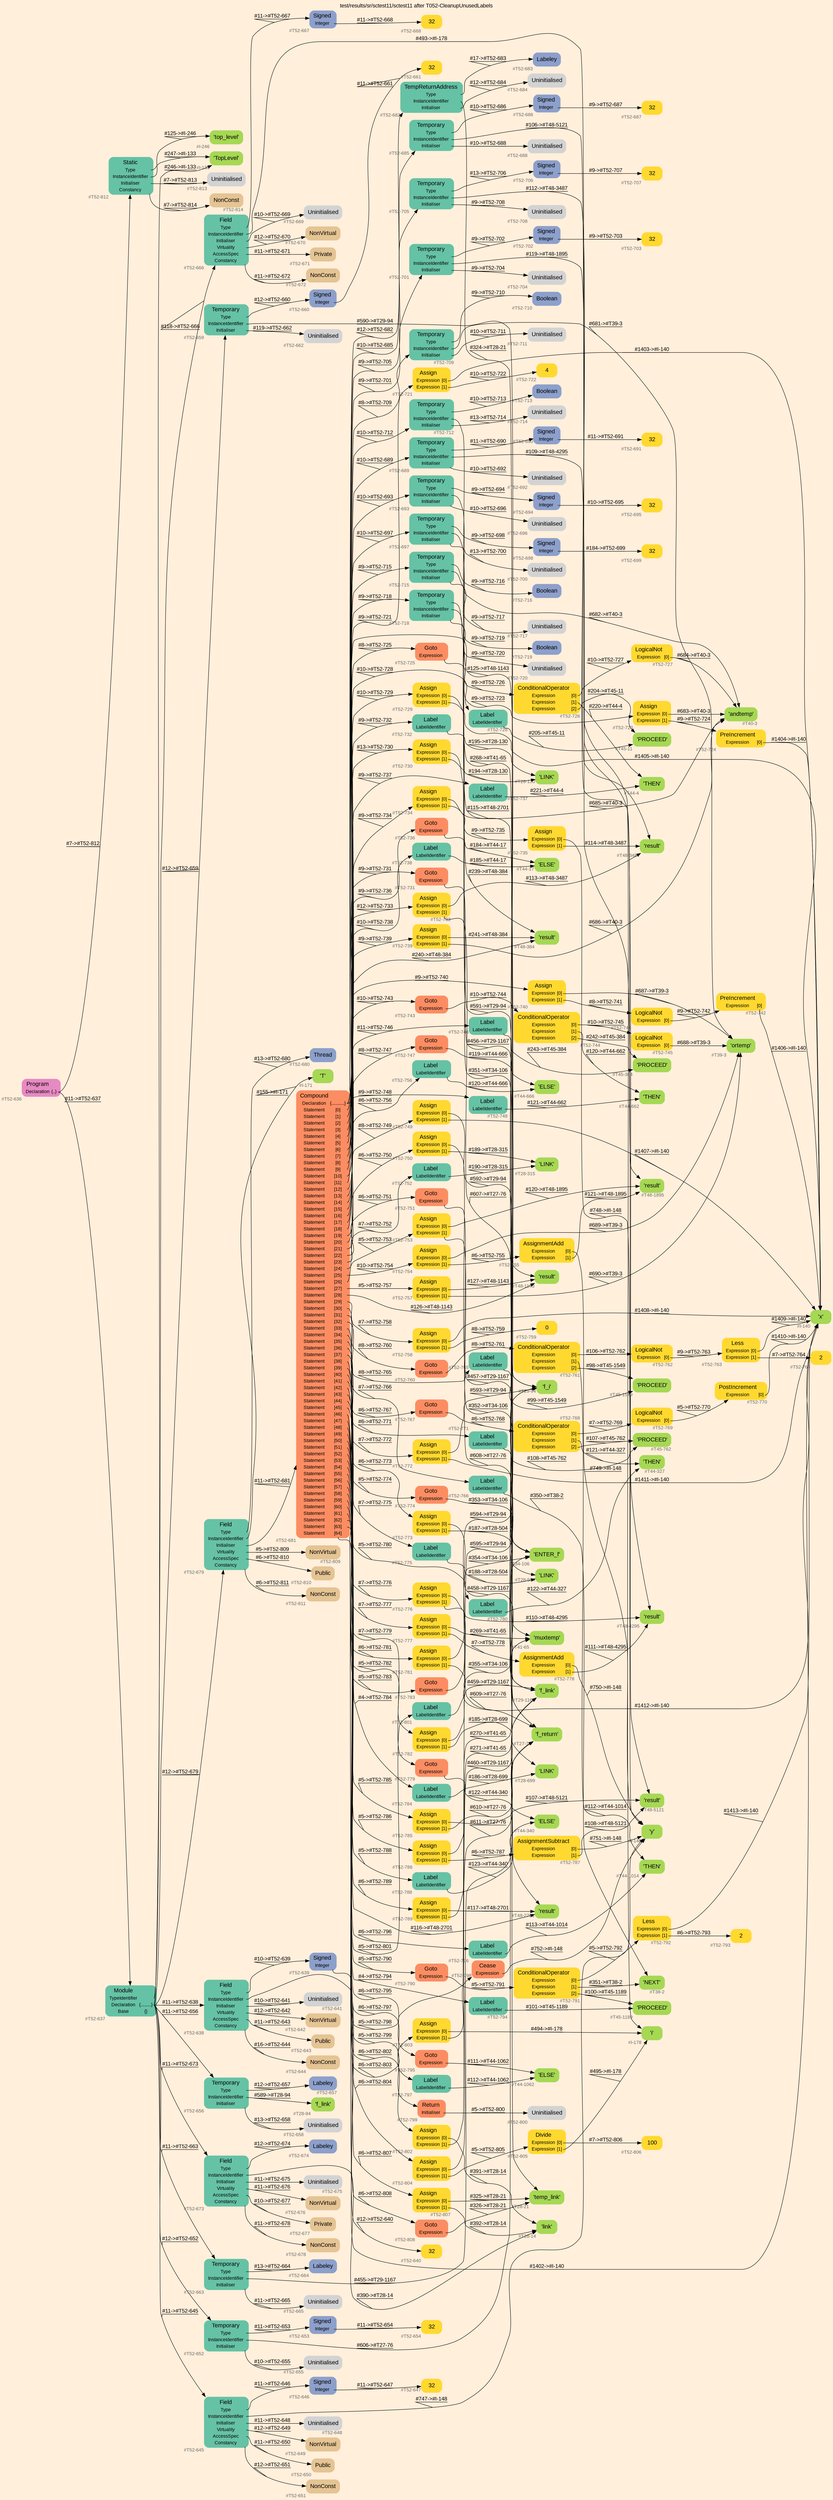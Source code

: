 digraph "test/results/sr/sctest11/sctest11 after T052-CleanupUnusedLabels" {
label = "test/results/sr/sctest11/sctest11 after T052-CleanupUnusedLabels"
labelloc = t
graph [
    rankdir = "LR"
    ranksep = 0.3
    bgcolor = antiquewhite1
    color = black
    fontcolor = black
    fontname = "Arial"
];
node [
    fontname = "Arial"
];
edge [
    fontname = "Arial"
];

// -------------------- node figure --------------------
// -------- block #T52-636 ----------
"#T52-636" [
    fillcolor = "/set28/4"
    xlabel = "#T52-636"
    fontsize = "12"
    fontcolor = grey40
    shape = "plaintext"
    label = <<TABLE BORDER="0" CELLBORDER="0" CELLSPACING="0">
     <TR><TD><FONT COLOR="black" POINT-SIZE="15">Program</FONT></TD></TR>
     <TR><TD><FONT COLOR="black" POINT-SIZE="12">Declaration</FONT></TD><TD PORT="port0"><FONT COLOR="black" POINT-SIZE="12">{..}</FONT></TD></TR>
    </TABLE>>
    style = "rounded,filled"
];

// -------- block #T52-637 ----------
"#T52-637" [
    fillcolor = "/set28/1"
    xlabel = "#T52-637"
    fontsize = "12"
    fontcolor = grey40
    shape = "plaintext"
    label = <<TABLE BORDER="0" CELLBORDER="0" CELLSPACING="0">
     <TR><TD><FONT COLOR="black" POINT-SIZE="15">Module</FONT></TD></TR>
     <TR><TD><FONT COLOR="black" POINT-SIZE="12">TypeIdentifier</FONT></TD><TD PORT="port0"></TD></TR>
     <TR><TD><FONT COLOR="black" POINT-SIZE="12">Declaration</FONT></TD><TD PORT="port1"><FONT COLOR="black" POINT-SIZE="12">{.........}</FONT></TD></TR>
     <TR><TD><FONT COLOR="black" POINT-SIZE="12">Base</FONT></TD><TD PORT="port2"><FONT COLOR="black" POINT-SIZE="12">{}</FONT></TD></TR>
    </TABLE>>
    style = "rounded,filled"
];

// -------- block #I-133 ----------
"#I-133" [
    fillcolor = "/set28/5"
    xlabel = "#I-133"
    fontsize = "12"
    fontcolor = grey40
    shape = "plaintext"
    label = <<TABLE BORDER="0" CELLBORDER="0" CELLSPACING="0">
     <TR><TD><FONT COLOR="black" POINT-SIZE="15">'TopLevel'</FONT></TD></TR>
    </TABLE>>
    style = "rounded,filled"
];

// -------- block #T52-638 ----------
"#T52-638" [
    fillcolor = "/set28/1"
    xlabel = "#T52-638"
    fontsize = "12"
    fontcolor = grey40
    shape = "plaintext"
    label = <<TABLE BORDER="0" CELLBORDER="0" CELLSPACING="0">
     <TR><TD><FONT COLOR="black" POINT-SIZE="15">Field</FONT></TD></TR>
     <TR><TD><FONT COLOR="black" POINT-SIZE="12">Type</FONT></TD><TD PORT="port0"></TD></TR>
     <TR><TD><FONT COLOR="black" POINT-SIZE="12">InstanceIdentifier</FONT></TD><TD PORT="port1"></TD></TR>
     <TR><TD><FONT COLOR="black" POINT-SIZE="12">Initialiser</FONT></TD><TD PORT="port2"></TD></TR>
     <TR><TD><FONT COLOR="black" POINT-SIZE="12">Virtuality</FONT></TD><TD PORT="port3"></TD></TR>
     <TR><TD><FONT COLOR="black" POINT-SIZE="12">AccessSpec</FONT></TD><TD PORT="port4"></TD></TR>
     <TR><TD><FONT COLOR="black" POINT-SIZE="12">Constancy</FONT></TD><TD PORT="port5"></TD></TR>
    </TABLE>>
    style = "rounded,filled"
];

// -------- block #T52-639 ----------
"#T52-639" [
    fillcolor = "/set28/3"
    xlabel = "#T52-639"
    fontsize = "12"
    fontcolor = grey40
    shape = "plaintext"
    label = <<TABLE BORDER="0" CELLBORDER="0" CELLSPACING="0">
     <TR><TD><FONT COLOR="black" POINT-SIZE="15">Signed</FONT></TD></TR>
     <TR><TD><FONT COLOR="black" POINT-SIZE="12">Integer</FONT></TD><TD PORT="port0"></TD></TR>
    </TABLE>>
    style = "rounded,filled"
];

// -------- block #T52-640 ----------
"#T52-640" [
    fillcolor = "/set28/6"
    xlabel = "#T52-640"
    fontsize = "12"
    fontcolor = grey40
    shape = "plaintext"
    label = <<TABLE BORDER="0" CELLBORDER="0" CELLSPACING="0">
     <TR><TD><FONT COLOR="black" POINT-SIZE="15">32</FONT></TD></TR>
    </TABLE>>
    style = "rounded,filled"
];

// -------- block #I-140 ----------
"#I-140" [
    fillcolor = "/set28/5"
    xlabel = "#I-140"
    fontsize = "12"
    fontcolor = grey40
    shape = "plaintext"
    label = <<TABLE BORDER="0" CELLBORDER="0" CELLSPACING="0">
     <TR><TD><FONT COLOR="black" POINT-SIZE="15">'x'</FONT></TD></TR>
    </TABLE>>
    style = "rounded,filled"
];

// -------- block #T52-641 ----------
"#T52-641" [
    xlabel = "#T52-641"
    fontsize = "12"
    fontcolor = grey40
    shape = "plaintext"
    label = <<TABLE BORDER="0" CELLBORDER="0" CELLSPACING="0">
     <TR><TD><FONT COLOR="black" POINT-SIZE="15">Uninitialised</FONT></TD></TR>
    </TABLE>>
    style = "rounded,filled"
];

// -------- block #T52-642 ----------
"#T52-642" [
    fillcolor = "/set28/7"
    xlabel = "#T52-642"
    fontsize = "12"
    fontcolor = grey40
    shape = "plaintext"
    label = <<TABLE BORDER="0" CELLBORDER="0" CELLSPACING="0">
     <TR><TD><FONT COLOR="black" POINT-SIZE="15">NonVirtual</FONT></TD></TR>
    </TABLE>>
    style = "rounded,filled"
];

// -------- block #T52-643 ----------
"#T52-643" [
    fillcolor = "/set28/7"
    xlabel = "#T52-643"
    fontsize = "12"
    fontcolor = grey40
    shape = "plaintext"
    label = <<TABLE BORDER="0" CELLBORDER="0" CELLSPACING="0">
     <TR><TD><FONT COLOR="black" POINT-SIZE="15">Public</FONT></TD></TR>
    </TABLE>>
    style = "rounded,filled"
];

// -------- block #T52-644 ----------
"#T52-644" [
    fillcolor = "/set28/7"
    xlabel = "#T52-644"
    fontsize = "12"
    fontcolor = grey40
    shape = "plaintext"
    label = <<TABLE BORDER="0" CELLBORDER="0" CELLSPACING="0">
     <TR><TD><FONT COLOR="black" POINT-SIZE="15">NonConst</FONT></TD></TR>
    </TABLE>>
    style = "rounded,filled"
];

// -------- block #T52-645 ----------
"#T52-645" [
    fillcolor = "/set28/1"
    xlabel = "#T52-645"
    fontsize = "12"
    fontcolor = grey40
    shape = "plaintext"
    label = <<TABLE BORDER="0" CELLBORDER="0" CELLSPACING="0">
     <TR><TD><FONT COLOR="black" POINT-SIZE="15">Field</FONT></TD></TR>
     <TR><TD><FONT COLOR="black" POINT-SIZE="12">Type</FONT></TD><TD PORT="port0"></TD></TR>
     <TR><TD><FONT COLOR="black" POINT-SIZE="12">InstanceIdentifier</FONT></TD><TD PORT="port1"></TD></TR>
     <TR><TD><FONT COLOR="black" POINT-SIZE="12">Initialiser</FONT></TD><TD PORT="port2"></TD></TR>
     <TR><TD><FONT COLOR="black" POINT-SIZE="12">Virtuality</FONT></TD><TD PORT="port3"></TD></TR>
     <TR><TD><FONT COLOR="black" POINT-SIZE="12">AccessSpec</FONT></TD><TD PORT="port4"></TD></TR>
     <TR><TD><FONT COLOR="black" POINT-SIZE="12">Constancy</FONT></TD><TD PORT="port5"></TD></TR>
    </TABLE>>
    style = "rounded,filled"
];

// -------- block #T52-646 ----------
"#T52-646" [
    fillcolor = "/set28/3"
    xlabel = "#T52-646"
    fontsize = "12"
    fontcolor = grey40
    shape = "plaintext"
    label = <<TABLE BORDER="0" CELLBORDER="0" CELLSPACING="0">
     <TR><TD><FONT COLOR="black" POINT-SIZE="15">Signed</FONT></TD></TR>
     <TR><TD><FONT COLOR="black" POINT-SIZE="12">Integer</FONT></TD><TD PORT="port0"></TD></TR>
    </TABLE>>
    style = "rounded,filled"
];

// -------- block #T52-647 ----------
"#T52-647" [
    fillcolor = "/set28/6"
    xlabel = "#T52-647"
    fontsize = "12"
    fontcolor = grey40
    shape = "plaintext"
    label = <<TABLE BORDER="0" CELLBORDER="0" CELLSPACING="0">
     <TR><TD><FONT COLOR="black" POINT-SIZE="15">32</FONT></TD></TR>
    </TABLE>>
    style = "rounded,filled"
];

// -------- block #I-148 ----------
"#I-148" [
    fillcolor = "/set28/5"
    xlabel = "#I-148"
    fontsize = "12"
    fontcolor = grey40
    shape = "plaintext"
    label = <<TABLE BORDER="0" CELLBORDER="0" CELLSPACING="0">
     <TR><TD><FONT COLOR="black" POINT-SIZE="15">'y'</FONT></TD></TR>
    </TABLE>>
    style = "rounded,filled"
];

// -------- block #T52-648 ----------
"#T52-648" [
    xlabel = "#T52-648"
    fontsize = "12"
    fontcolor = grey40
    shape = "plaintext"
    label = <<TABLE BORDER="0" CELLBORDER="0" CELLSPACING="0">
     <TR><TD><FONT COLOR="black" POINT-SIZE="15">Uninitialised</FONT></TD></TR>
    </TABLE>>
    style = "rounded,filled"
];

// -------- block #T52-649 ----------
"#T52-649" [
    fillcolor = "/set28/7"
    xlabel = "#T52-649"
    fontsize = "12"
    fontcolor = grey40
    shape = "plaintext"
    label = <<TABLE BORDER="0" CELLBORDER="0" CELLSPACING="0">
     <TR><TD><FONT COLOR="black" POINT-SIZE="15">NonVirtual</FONT></TD></TR>
    </TABLE>>
    style = "rounded,filled"
];

// -------- block #T52-650 ----------
"#T52-650" [
    fillcolor = "/set28/7"
    xlabel = "#T52-650"
    fontsize = "12"
    fontcolor = grey40
    shape = "plaintext"
    label = <<TABLE BORDER="0" CELLBORDER="0" CELLSPACING="0">
     <TR><TD><FONT COLOR="black" POINT-SIZE="15">Public</FONT></TD></TR>
    </TABLE>>
    style = "rounded,filled"
];

// -------- block #T52-651 ----------
"#T52-651" [
    fillcolor = "/set28/7"
    xlabel = "#T52-651"
    fontsize = "12"
    fontcolor = grey40
    shape = "plaintext"
    label = <<TABLE BORDER="0" CELLBORDER="0" CELLSPACING="0">
     <TR><TD><FONT COLOR="black" POINT-SIZE="15">NonConst</FONT></TD></TR>
    </TABLE>>
    style = "rounded,filled"
];

// -------- block #T52-652 ----------
"#T52-652" [
    fillcolor = "/set28/1"
    xlabel = "#T52-652"
    fontsize = "12"
    fontcolor = grey40
    shape = "plaintext"
    label = <<TABLE BORDER="0" CELLBORDER="0" CELLSPACING="0">
     <TR><TD><FONT COLOR="black" POINT-SIZE="15">Temporary</FONT></TD></TR>
     <TR><TD><FONT COLOR="black" POINT-SIZE="12">Type</FONT></TD><TD PORT="port0"></TD></TR>
     <TR><TD><FONT COLOR="black" POINT-SIZE="12">InstanceIdentifier</FONT></TD><TD PORT="port1"></TD></TR>
     <TR><TD><FONT COLOR="black" POINT-SIZE="12">Initialiser</FONT></TD><TD PORT="port2"></TD></TR>
    </TABLE>>
    style = "rounded,filled"
];

// -------- block #T52-653 ----------
"#T52-653" [
    fillcolor = "/set28/3"
    xlabel = "#T52-653"
    fontsize = "12"
    fontcolor = grey40
    shape = "plaintext"
    label = <<TABLE BORDER="0" CELLBORDER="0" CELLSPACING="0">
     <TR><TD><FONT COLOR="black" POINT-SIZE="15">Signed</FONT></TD></TR>
     <TR><TD><FONT COLOR="black" POINT-SIZE="12">Integer</FONT></TD><TD PORT="port0"></TD></TR>
    </TABLE>>
    style = "rounded,filled"
];

// -------- block #T52-654 ----------
"#T52-654" [
    fillcolor = "/set28/6"
    xlabel = "#T52-654"
    fontsize = "12"
    fontcolor = grey40
    shape = "plaintext"
    label = <<TABLE BORDER="0" CELLBORDER="0" CELLSPACING="0">
     <TR><TD><FONT COLOR="black" POINT-SIZE="15">32</FONT></TD></TR>
    </TABLE>>
    style = "rounded,filled"
];

// -------- block #T27-76 ----------
"#T27-76" [
    fillcolor = "/set28/5"
    xlabel = "#T27-76"
    fontsize = "12"
    fontcolor = grey40
    shape = "plaintext"
    label = <<TABLE BORDER="0" CELLBORDER="0" CELLSPACING="0">
     <TR><TD><FONT COLOR="black" POINT-SIZE="15">'f_return'</FONT></TD></TR>
    </TABLE>>
    style = "rounded,filled"
];

// -------- block #T52-655 ----------
"#T52-655" [
    xlabel = "#T52-655"
    fontsize = "12"
    fontcolor = grey40
    shape = "plaintext"
    label = <<TABLE BORDER="0" CELLBORDER="0" CELLSPACING="0">
     <TR><TD><FONT COLOR="black" POINT-SIZE="15">Uninitialised</FONT></TD></TR>
    </TABLE>>
    style = "rounded,filled"
];

// -------- block #T52-656 ----------
"#T52-656" [
    fillcolor = "/set28/1"
    xlabel = "#T52-656"
    fontsize = "12"
    fontcolor = grey40
    shape = "plaintext"
    label = <<TABLE BORDER="0" CELLBORDER="0" CELLSPACING="0">
     <TR><TD><FONT COLOR="black" POINT-SIZE="15">Temporary</FONT></TD></TR>
     <TR><TD><FONT COLOR="black" POINT-SIZE="12">Type</FONT></TD><TD PORT="port0"></TD></TR>
     <TR><TD><FONT COLOR="black" POINT-SIZE="12">InstanceIdentifier</FONT></TD><TD PORT="port1"></TD></TR>
     <TR><TD><FONT COLOR="black" POINT-SIZE="12">Initialiser</FONT></TD><TD PORT="port2"></TD></TR>
    </TABLE>>
    style = "rounded,filled"
];

// -------- block #T52-657 ----------
"#T52-657" [
    fillcolor = "/set28/3"
    xlabel = "#T52-657"
    fontsize = "12"
    fontcolor = grey40
    shape = "plaintext"
    label = <<TABLE BORDER="0" CELLBORDER="0" CELLSPACING="0">
     <TR><TD><FONT COLOR="black" POINT-SIZE="15">Labeley</FONT></TD></TR>
    </TABLE>>
    style = "rounded,filled"
];

// -------- block #T28-94 ----------
"#T28-94" [
    fillcolor = "/set28/5"
    xlabel = "#T28-94"
    fontsize = "12"
    fontcolor = grey40
    shape = "plaintext"
    label = <<TABLE BORDER="0" CELLBORDER="0" CELLSPACING="0">
     <TR><TD><FONT COLOR="black" POINT-SIZE="15">'f_link'</FONT></TD></TR>
    </TABLE>>
    style = "rounded,filled"
];

// -------- block #T52-658 ----------
"#T52-658" [
    xlabel = "#T52-658"
    fontsize = "12"
    fontcolor = grey40
    shape = "plaintext"
    label = <<TABLE BORDER="0" CELLBORDER="0" CELLSPACING="0">
     <TR><TD><FONT COLOR="black" POINT-SIZE="15">Uninitialised</FONT></TD></TR>
    </TABLE>>
    style = "rounded,filled"
];

// -------- block #T52-659 ----------
"#T52-659" [
    fillcolor = "/set28/1"
    xlabel = "#T52-659"
    fontsize = "12"
    fontcolor = grey40
    shape = "plaintext"
    label = <<TABLE BORDER="0" CELLBORDER="0" CELLSPACING="0">
     <TR><TD><FONT COLOR="black" POINT-SIZE="15">Temporary</FONT></TD></TR>
     <TR><TD><FONT COLOR="black" POINT-SIZE="12">Type</FONT></TD><TD PORT="port0"></TD></TR>
     <TR><TD><FONT COLOR="black" POINT-SIZE="12">InstanceIdentifier</FONT></TD><TD PORT="port1"></TD></TR>
     <TR><TD><FONT COLOR="black" POINT-SIZE="12">Initialiser</FONT></TD><TD PORT="port2"></TD></TR>
    </TABLE>>
    style = "rounded,filled"
];

// -------- block #T52-660 ----------
"#T52-660" [
    fillcolor = "/set28/3"
    xlabel = "#T52-660"
    fontsize = "12"
    fontcolor = grey40
    shape = "plaintext"
    label = <<TABLE BORDER="0" CELLBORDER="0" CELLSPACING="0">
     <TR><TD><FONT COLOR="black" POINT-SIZE="15">Signed</FONT></TD></TR>
     <TR><TD><FONT COLOR="black" POINT-SIZE="12">Integer</FONT></TD><TD PORT="port0"></TD></TR>
    </TABLE>>
    style = "rounded,filled"
];

// -------- block #T52-661 ----------
"#T52-661" [
    fillcolor = "/set28/6"
    xlabel = "#T52-661"
    fontsize = "12"
    fontcolor = grey40
    shape = "plaintext"
    label = <<TABLE BORDER="0" CELLBORDER="0" CELLSPACING="0">
     <TR><TD><FONT COLOR="black" POINT-SIZE="15">32</FONT></TD></TR>
    </TABLE>>
    style = "rounded,filled"
];

// -------- block #T29-94 ----------
"#T29-94" [
    fillcolor = "/set28/5"
    xlabel = "#T29-94"
    fontsize = "12"
    fontcolor = grey40
    shape = "plaintext"
    label = <<TABLE BORDER="0" CELLBORDER="0" CELLSPACING="0">
     <TR><TD><FONT COLOR="black" POINT-SIZE="15">'f_i'</FONT></TD></TR>
    </TABLE>>
    style = "rounded,filled"
];

// -------- block #T52-662 ----------
"#T52-662" [
    xlabel = "#T52-662"
    fontsize = "12"
    fontcolor = grey40
    shape = "plaintext"
    label = <<TABLE BORDER="0" CELLBORDER="0" CELLSPACING="0">
     <TR><TD><FONT COLOR="black" POINT-SIZE="15">Uninitialised</FONT></TD></TR>
    </TABLE>>
    style = "rounded,filled"
];

// -------- block #T52-663 ----------
"#T52-663" [
    fillcolor = "/set28/1"
    xlabel = "#T52-663"
    fontsize = "12"
    fontcolor = grey40
    shape = "plaintext"
    label = <<TABLE BORDER="0" CELLBORDER="0" CELLSPACING="0">
     <TR><TD><FONT COLOR="black" POINT-SIZE="15">Temporary</FONT></TD></TR>
     <TR><TD><FONT COLOR="black" POINT-SIZE="12">Type</FONT></TD><TD PORT="port0"></TD></TR>
     <TR><TD><FONT COLOR="black" POINT-SIZE="12">InstanceIdentifier</FONT></TD><TD PORT="port1"></TD></TR>
     <TR><TD><FONT COLOR="black" POINT-SIZE="12">Initialiser</FONT></TD><TD PORT="port2"></TD></TR>
    </TABLE>>
    style = "rounded,filled"
];

// -------- block #T52-664 ----------
"#T52-664" [
    fillcolor = "/set28/3"
    xlabel = "#T52-664"
    fontsize = "12"
    fontcolor = grey40
    shape = "plaintext"
    label = <<TABLE BORDER="0" CELLBORDER="0" CELLSPACING="0">
     <TR><TD><FONT COLOR="black" POINT-SIZE="15">Labeley</FONT></TD></TR>
    </TABLE>>
    style = "rounded,filled"
];

// -------- block #T29-1167 ----------
"#T29-1167" [
    fillcolor = "/set28/5"
    xlabel = "#T29-1167"
    fontsize = "12"
    fontcolor = grey40
    shape = "plaintext"
    label = <<TABLE BORDER="0" CELLBORDER="0" CELLSPACING="0">
     <TR><TD><FONT COLOR="black" POINT-SIZE="15">'f_link'</FONT></TD></TR>
    </TABLE>>
    style = "rounded,filled"
];

// -------- block #T52-665 ----------
"#T52-665" [
    xlabel = "#T52-665"
    fontsize = "12"
    fontcolor = grey40
    shape = "plaintext"
    label = <<TABLE BORDER="0" CELLBORDER="0" CELLSPACING="0">
     <TR><TD><FONT COLOR="black" POINT-SIZE="15">Uninitialised</FONT></TD></TR>
    </TABLE>>
    style = "rounded,filled"
];

// -------- block #T52-666 ----------
"#T52-666" [
    fillcolor = "/set28/1"
    xlabel = "#T52-666"
    fontsize = "12"
    fontcolor = grey40
    shape = "plaintext"
    label = <<TABLE BORDER="0" CELLBORDER="0" CELLSPACING="0">
     <TR><TD><FONT COLOR="black" POINT-SIZE="15">Field</FONT></TD></TR>
     <TR><TD><FONT COLOR="black" POINT-SIZE="12">Type</FONT></TD><TD PORT="port0"></TD></TR>
     <TR><TD><FONT COLOR="black" POINT-SIZE="12">InstanceIdentifier</FONT></TD><TD PORT="port1"></TD></TR>
     <TR><TD><FONT COLOR="black" POINT-SIZE="12">Initialiser</FONT></TD><TD PORT="port2"></TD></TR>
     <TR><TD><FONT COLOR="black" POINT-SIZE="12">Virtuality</FONT></TD><TD PORT="port3"></TD></TR>
     <TR><TD><FONT COLOR="black" POINT-SIZE="12">AccessSpec</FONT></TD><TD PORT="port4"></TD></TR>
     <TR><TD><FONT COLOR="black" POINT-SIZE="12">Constancy</FONT></TD><TD PORT="port5"></TD></TR>
    </TABLE>>
    style = "rounded,filled"
];

// -------- block #T52-667 ----------
"#T52-667" [
    fillcolor = "/set28/3"
    xlabel = "#T52-667"
    fontsize = "12"
    fontcolor = grey40
    shape = "plaintext"
    label = <<TABLE BORDER="0" CELLBORDER="0" CELLSPACING="0">
     <TR><TD><FONT COLOR="black" POINT-SIZE="15">Signed</FONT></TD></TR>
     <TR><TD><FONT COLOR="black" POINT-SIZE="12">Integer</FONT></TD><TD PORT="port0"></TD></TR>
    </TABLE>>
    style = "rounded,filled"
];

// -------- block #T52-668 ----------
"#T52-668" [
    fillcolor = "/set28/6"
    xlabel = "#T52-668"
    fontsize = "12"
    fontcolor = grey40
    shape = "plaintext"
    label = <<TABLE BORDER="0" CELLBORDER="0" CELLSPACING="0">
     <TR><TD><FONT COLOR="black" POINT-SIZE="15">32</FONT></TD></TR>
    </TABLE>>
    style = "rounded,filled"
];

// -------- block #I-178 ----------
"#I-178" [
    fillcolor = "/set28/5"
    xlabel = "#I-178"
    fontsize = "12"
    fontcolor = grey40
    shape = "plaintext"
    label = <<TABLE BORDER="0" CELLBORDER="0" CELLSPACING="0">
     <TR><TD><FONT COLOR="black" POINT-SIZE="15">'i'</FONT></TD></TR>
    </TABLE>>
    style = "rounded,filled"
];

// -------- block #T52-669 ----------
"#T52-669" [
    xlabel = "#T52-669"
    fontsize = "12"
    fontcolor = grey40
    shape = "plaintext"
    label = <<TABLE BORDER="0" CELLBORDER="0" CELLSPACING="0">
     <TR><TD><FONT COLOR="black" POINT-SIZE="15">Uninitialised</FONT></TD></TR>
    </TABLE>>
    style = "rounded,filled"
];

// -------- block #T52-670 ----------
"#T52-670" [
    fillcolor = "/set28/7"
    xlabel = "#T52-670"
    fontsize = "12"
    fontcolor = grey40
    shape = "plaintext"
    label = <<TABLE BORDER="0" CELLBORDER="0" CELLSPACING="0">
     <TR><TD><FONT COLOR="black" POINT-SIZE="15">NonVirtual</FONT></TD></TR>
    </TABLE>>
    style = "rounded,filled"
];

// -------- block #T52-671 ----------
"#T52-671" [
    fillcolor = "/set28/7"
    xlabel = "#T52-671"
    fontsize = "12"
    fontcolor = grey40
    shape = "plaintext"
    label = <<TABLE BORDER="0" CELLBORDER="0" CELLSPACING="0">
     <TR><TD><FONT COLOR="black" POINT-SIZE="15">Private</FONT></TD></TR>
    </TABLE>>
    style = "rounded,filled"
];

// -------- block #T52-672 ----------
"#T52-672" [
    fillcolor = "/set28/7"
    xlabel = "#T52-672"
    fontsize = "12"
    fontcolor = grey40
    shape = "plaintext"
    label = <<TABLE BORDER="0" CELLBORDER="0" CELLSPACING="0">
     <TR><TD><FONT COLOR="black" POINT-SIZE="15">NonConst</FONT></TD></TR>
    </TABLE>>
    style = "rounded,filled"
];

// -------- block #T52-673 ----------
"#T52-673" [
    fillcolor = "/set28/1"
    xlabel = "#T52-673"
    fontsize = "12"
    fontcolor = grey40
    shape = "plaintext"
    label = <<TABLE BORDER="0" CELLBORDER="0" CELLSPACING="0">
     <TR><TD><FONT COLOR="black" POINT-SIZE="15">Field</FONT></TD></TR>
     <TR><TD><FONT COLOR="black" POINT-SIZE="12">Type</FONT></TD><TD PORT="port0"></TD></TR>
     <TR><TD><FONT COLOR="black" POINT-SIZE="12">InstanceIdentifier</FONT></TD><TD PORT="port1"></TD></TR>
     <TR><TD><FONT COLOR="black" POINT-SIZE="12">Initialiser</FONT></TD><TD PORT="port2"></TD></TR>
     <TR><TD><FONT COLOR="black" POINT-SIZE="12">Virtuality</FONT></TD><TD PORT="port3"></TD></TR>
     <TR><TD><FONT COLOR="black" POINT-SIZE="12">AccessSpec</FONT></TD><TD PORT="port4"></TD></TR>
     <TR><TD><FONT COLOR="black" POINT-SIZE="12">Constancy</FONT></TD><TD PORT="port5"></TD></TR>
    </TABLE>>
    style = "rounded,filled"
];

// -------- block #T52-674 ----------
"#T52-674" [
    fillcolor = "/set28/3"
    xlabel = "#T52-674"
    fontsize = "12"
    fontcolor = grey40
    shape = "plaintext"
    label = <<TABLE BORDER="0" CELLBORDER="0" CELLSPACING="0">
     <TR><TD><FONT COLOR="black" POINT-SIZE="15">Labeley</FONT></TD></TR>
    </TABLE>>
    style = "rounded,filled"
];

// -------- block #T28-14 ----------
"#T28-14" [
    fillcolor = "/set28/5"
    xlabel = "#T28-14"
    fontsize = "12"
    fontcolor = grey40
    shape = "plaintext"
    label = <<TABLE BORDER="0" CELLBORDER="0" CELLSPACING="0">
     <TR><TD><FONT COLOR="black" POINT-SIZE="15">'link'</FONT></TD></TR>
    </TABLE>>
    style = "rounded,filled"
];

// -------- block #T52-675 ----------
"#T52-675" [
    xlabel = "#T52-675"
    fontsize = "12"
    fontcolor = grey40
    shape = "plaintext"
    label = <<TABLE BORDER="0" CELLBORDER="0" CELLSPACING="0">
     <TR><TD><FONT COLOR="black" POINT-SIZE="15">Uninitialised</FONT></TD></TR>
    </TABLE>>
    style = "rounded,filled"
];

// -------- block #T52-676 ----------
"#T52-676" [
    fillcolor = "/set28/7"
    xlabel = "#T52-676"
    fontsize = "12"
    fontcolor = grey40
    shape = "plaintext"
    label = <<TABLE BORDER="0" CELLBORDER="0" CELLSPACING="0">
     <TR><TD><FONT COLOR="black" POINT-SIZE="15">NonVirtual</FONT></TD></TR>
    </TABLE>>
    style = "rounded,filled"
];

// -------- block #T52-677 ----------
"#T52-677" [
    fillcolor = "/set28/7"
    xlabel = "#T52-677"
    fontsize = "12"
    fontcolor = grey40
    shape = "plaintext"
    label = <<TABLE BORDER="0" CELLBORDER="0" CELLSPACING="0">
     <TR><TD><FONT COLOR="black" POINT-SIZE="15">Private</FONT></TD></TR>
    </TABLE>>
    style = "rounded,filled"
];

// -------- block #T52-678 ----------
"#T52-678" [
    fillcolor = "/set28/7"
    xlabel = "#T52-678"
    fontsize = "12"
    fontcolor = grey40
    shape = "plaintext"
    label = <<TABLE BORDER="0" CELLBORDER="0" CELLSPACING="0">
     <TR><TD><FONT COLOR="black" POINT-SIZE="15">NonConst</FONT></TD></TR>
    </TABLE>>
    style = "rounded,filled"
];

// -------- block #T52-679 ----------
"#T52-679" [
    fillcolor = "/set28/1"
    xlabel = "#T52-679"
    fontsize = "12"
    fontcolor = grey40
    shape = "plaintext"
    label = <<TABLE BORDER="0" CELLBORDER="0" CELLSPACING="0">
     <TR><TD><FONT COLOR="black" POINT-SIZE="15">Field</FONT></TD></TR>
     <TR><TD><FONT COLOR="black" POINT-SIZE="12">Type</FONT></TD><TD PORT="port0"></TD></TR>
     <TR><TD><FONT COLOR="black" POINT-SIZE="12">InstanceIdentifier</FONT></TD><TD PORT="port1"></TD></TR>
     <TR><TD><FONT COLOR="black" POINT-SIZE="12">Initialiser</FONT></TD><TD PORT="port2"></TD></TR>
     <TR><TD><FONT COLOR="black" POINT-SIZE="12">Virtuality</FONT></TD><TD PORT="port3"></TD></TR>
     <TR><TD><FONT COLOR="black" POINT-SIZE="12">AccessSpec</FONT></TD><TD PORT="port4"></TD></TR>
     <TR><TD><FONT COLOR="black" POINT-SIZE="12">Constancy</FONT></TD><TD PORT="port5"></TD></TR>
    </TABLE>>
    style = "rounded,filled"
];

// -------- block #T52-680 ----------
"#T52-680" [
    fillcolor = "/set28/3"
    xlabel = "#T52-680"
    fontsize = "12"
    fontcolor = grey40
    shape = "plaintext"
    label = <<TABLE BORDER="0" CELLBORDER="0" CELLSPACING="0">
     <TR><TD><FONT COLOR="black" POINT-SIZE="15">Thread</FONT></TD></TR>
    </TABLE>>
    style = "rounded,filled"
];

// -------- block #I-171 ----------
"#I-171" [
    fillcolor = "/set28/5"
    xlabel = "#I-171"
    fontsize = "12"
    fontcolor = grey40
    shape = "plaintext"
    label = <<TABLE BORDER="0" CELLBORDER="0" CELLSPACING="0">
     <TR><TD><FONT COLOR="black" POINT-SIZE="15">'T'</FONT></TD></TR>
    </TABLE>>
    style = "rounded,filled"
];

// -------- block #T52-681 ----------
"#T52-681" [
    fillcolor = "/set28/2"
    xlabel = "#T52-681"
    fontsize = "12"
    fontcolor = grey40
    shape = "plaintext"
    label = <<TABLE BORDER="0" CELLBORDER="0" CELLSPACING="0">
     <TR><TD><FONT COLOR="black" POINT-SIZE="15">Compound</FONT></TD></TR>
     <TR><TD><FONT COLOR="black" POINT-SIZE="12">Declaration</FONT></TD><TD PORT="port0"><FONT COLOR="black" POINT-SIZE="12">{...........}</FONT></TD></TR>
     <TR><TD><FONT COLOR="black" POINT-SIZE="12">Statement</FONT></TD><TD PORT="port1"><FONT COLOR="black" POINT-SIZE="12">[0]</FONT></TD></TR>
     <TR><TD><FONT COLOR="black" POINT-SIZE="12">Statement</FONT></TD><TD PORT="port2"><FONT COLOR="black" POINT-SIZE="12">[1]</FONT></TD></TR>
     <TR><TD><FONT COLOR="black" POINT-SIZE="12">Statement</FONT></TD><TD PORT="port3"><FONT COLOR="black" POINT-SIZE="12">[2]</FONT></TD></TR>
     <TR><TD><FONT COLOR="black" POINT-SIZE="12">Statement</FONT></TD><TD PORT="port4"><FONT COLOR="black" POINT-SIZE="12">[3]</FONT></TD></TR>
     <TR><TD><FONT COLOR="black" POINT-SIZE="12">Statement</FONT></TD><TD PORT="port5"><FONT COLOR="black" POINT-SIZE="12">[4]</FONT></TD></TR>
     <TR><TD><FONT COLOR="black" POINT-SIZE="12">Statement</FONT></TD><TD PORT="port6"><FONT COLOR="black" POINT-SIZE="12">[5]</FONT></TD></TR>
     <TR><TD><FONT COLOR="black" POINT-SIZE="12">Statement</FONT></TD><TD PORT="port7"><FONT COLOR="black" POINT-SIZE="12">[6]</FONT></TD></TR>
     <TR><TD><FONT COLOR="black" POINT-SIZE="12">Statement</FONT></TD><TD PORT="port8"><FONT COLOR="black" POINT-SIZE="12">[7]</FONT></TD></TR>
     <TR><TD><FONT COLOR="black" POINT-SIZE="12">Statement</FONT></TD><TD PORT="port9"><FONT COLOR="black" POINT-SIZE="12">[8]</FONT></TD></TR>
     <TR><TD><FONT COLOR="black" POINT-SIZE="12">Statement</FONT></TD><TD PORT="port10"><FONT COLOR="black" POINT-SIZE="12">[9]</FONT></TD></TR>
     <TR><TD><FONT COLOR="black" POINT-SIZE="12">Statement</FONT></TD><TD PORT="port11"><FONT COLOR="black" POINT-SIZE="12">[10]</FONT></TD></TR>
     <TR><TD><FONT COLOR="black" POINT-SIZE="12">Statement</FONT></TD><TD PORT="port12"><FONT COLOR="black" POINT-SIZE="12">[11]</FONT></TD></TR>
     <TR><TD><FONT COLOR="black" POINT-SIZE="12">Statement</FONT></TD><TD PORT="port13"><FONT COLOR="black" POINT-SIZE="12">[12]</FONT></TD></TR>
     <TR><TD><FONT COLOR="black" POINT-SIZE="12">Statement</FONT></TD><TD PORT="port14"><FONT COLOR="black" POINT-SIZE="12">[13]</FONT></TD></TR>
     <TR><TD><FONT COLOR="black" POINT-SIZE="12">Statement</FONT></TD><TD PORT="port15"><FONT COLOR="black" POINT-SIZE="12">[14]</FONT></TD></TR>
     <TR><TD><FONT COLOR="black" POINT-SIZE="12">Statement</FONT></TD><TD PORT="port16"><FONT COLOR="black" POINT-SIZE="12">[15]</FONT></TD></TR>
     <TR><TD><FONT COLOR="black" POINT-SIZE="12">Statement</FONT></TD><TD PORT="port17"><FONT COLOR="black" POINT-SIZE="12">[16]</FONT></TD></TR>
     <TR><TD><FONT COLOR="black" POINT-SIZE="12">Statement</FONT></TD><TD PORT="port18"><FONT COLOR="black" POINT-SIZE="12">[17]</FONT></TD></TR>
     <TR><TD><FONT COLOR="black" POINT-SIZE="12">Statement</FONT></TD><TD PORT="port19"><FONT COLOR="black" POINT-SIZE="12">[18]</FONT></TD></TR>
     <TR><TD><FONT COLOR="black" POINT-SIZE="12">Statement</FONT></TD><TD PORT="port20"><FONT COLOR="black" POINT-SIZE="12">[19]</FONT></TD></TR>
     <TR><TD><FONT COLOR="black" POINT-SIZE="12">Statement</FONT></TD><TD PORT="port21"><FONT COLOR="black" POINT-SIZE="12">[20]</FONT></TD></TR>
     <TR><TD><FONT COLOR="black" POINT-SIZE="12">Statement</FONT></TD><TD PORT="port22"><FONT COLOR="black" POINT-SIZE="12">[21]</FONT></TD></TR>
     <TR><TD><FONT COLOR="black" POINT-SIZE="12">Statement</FONT></TD><TD PORT="port23"><FONT COLOR="black" POINT-SIZE="12">[22]</FONT></TD></TR>
     <TR><TD><FONT COLOR="black" POINT-SIZE="12">Statement</FONT></TD><TD PORT="port24"><FONT COLOR="black" POINT-SIZE="12">[23]</FONT></TD></TR>
     <TR><TD><FONT COLOR="black" POINT-SIZE="12">Statement</FONT></TD><TD PORT="port25"><FONT COLOR="black" POINT-SIZE="12">[24]</FONT></TD></TR>
     <TR><TD><FONT COLOR="black" POINT-SIZE="12">Statement</FONT></TD><TD PORT="port26"><FONT COLOR="black" POINT-SIZE="12">[25]</FONT></TD></TR>
     <TR><TD><FONT COLOR="black" POINT-SIZE="12">Statement</FONT></TD><TD PORT="port27"><FONT COLOR="black" POINT-SIZE="12">[26]</FONT></TD></TR>
     <TR><TD><FONT COLOR="black" POINT-SIZE="12">Statement</FONT></TD><TD PORT="port28"><FONT COLOR="black" POINT-SIZE="12">[27]</FONT></TD></TR>
     <TR><TD><FONT COLOR="black" POINT-SIZE="12">Statement</FONT></TD><TD PORT="port29"><FONT COLOR="black" POINT-SIZE="12">[28]</FONT></TD></TR>
     <TR><TD><FONT COLOR="black" POINT-SIZE="12">Statement</FONT></TD><TD PORT="port30"><FONT COLOR="black" POINT-SIZE="12">[29]</FONT></TD></TR>
     <TR><TD><FONT COLOR="black" POINT-SIZE="12">Statement</FONT></TD><TD PORT="port31"><FONT COLOR="black" POINT-SIZE="12">[30]</FONT></TD></TR>
     <TR><TD><FONT COLOR="black" POINT-SIZE="12">Statement</FONT></TD><TD PORT="port32"><FONT COLOR="black" POINT-SIZE="12">[31]</FONT></TD></TR>
     <TR><TD><FONT COLOR="black" POINT-SIZE="12">Statement</FONT></TD><TD PORT="port33"><FONT COLOR="black" POINT-SIZE="12">[32]</FONT></TD></TR>
     <TR><TD><FONT COLOR="black" POINT-SIZE="12">Statement</FONT></TD><TD PORT="port34"><FONT COLOR="black" POINT-SIZE="12">[33]</FONT></TD></TR>
     <TR><TD><FONT COLOR="black" POINT-SIZE="12">Statement</FONT></TD><TD PORT="port35"><FONT COLOR="black" POINT-SIZE="12">[34]</FONT></TD></TR>
     <TR><TD><FONT COLOR="black" POINT-SIZE="12">Statement</FONT></TD><TD PORT="port36"><FONT COLOR="black" POINT-SIZE="12">[35]</FONT></TD></TR>
     <TR><TD><FONT COLOR="black" POINT-SIZE="12">Statement</FONT></TD><TD PORT="port37"><FONT COLOR="black" POINT-SIZE="12">[36]</FONT></TD></TR>
     <TR><TD><FONT COLOR="black" POINT-SIZE="12">Statement</FONT></TD><TD PORT="port38"><FONT COLOR="black" POINT-SIZE="12">[37]</FONT></TD></TR>
     <TR><TD><FONT COLOR="black" POINT-SIZE="12">Statement</FONT></TD><TD PORT="port39"><FONT COLOR="black" POINT-SIZE="12">[38]</FONT></TD></TR>
     <TR><TD><FONT COLOR="black" POINT-SIZE="12">Statement</FONT></TD><TD PORT="port40"><FONT COLOR="black" POINT-SIZE="12">[39]</FONT></TD></TR>
     <TR><TD><FONT COLOR="black" POINT-SIZE="12">Statement</FONT></TD><TD PORT="port41"><FONT COLOR="black" POINT-SIZE="12">[40]</FONT></TD></TR>
     <TR><TD><FONT COLOR="black" POINT-SIZE="12">Statement</FONT></TD><TD PORT="port42"><FONT COLOR="black" POINT-SIZE="12">[41]</FONT></TD></TR>
     <TR><TD><FONT COLOR="black" POINT-SIZE="12">Statement</FONT></TD><TD PORT="port43"><FONT COLOR="black" POINT-SIZE="12">[42]</FONT></TD></TR>
     <TR><TD><FONT COLOR="black" POINT-SIZE="12">Statement</FONT></TD><TD PORT="port44"><FONT COLOR="black" POINT-SIZE="12">[43]</FONT></TD></TR>
     <TR><TD><FONT COLOR="black" POINT-SIZE="12">Statement</FONT></TD><TD PORT="port45"><FONT COLOR="black" POINT-SIZE="12">[44]</FONT></TD></TR>
     <TR><TD><FONT COLOR="black" POINT-SIZE="12">Statement</FONT></TD><TD PORT="port46"><FONT COLOR="black" POINT-SIZE="12">[45]</FONT></TD></TR>
     <TR><TD><FONT COLOR="black" POINT-SIZE="12">Statement</FONT></TD><TD PORT="port47"><FONT COLOR="black" POINT-SIZE="12">[46]</FONT></TD></TR>
     <TR><TD><FONT COLOR="black" POINT-SIZE="12">Statement</FONT></TD><TD PORT="port48"><FONT COLOR="black" POINT-SIZE="12">[47]</FONT></TD></TR>
     <TR><TD><FONT COLOR="black" POINT-SIZE="12">Statement</FONT></TD><TD PORT="port49"><FONT COLOR="black" POINT-SIZE="12">[48]</FONT></TD></TR>
     <TR><TD><FONT COLOR="black" POINT-SIZE="12">Statement</FONT></TD><TD PORT="port50"><FONT COLOR="black" POINT-SIZE="12">[49]</FONT></TD></TR>
     <TR><TD><FONT COLOR="black" POINT-SIZE="12">Statement</FONT></TD><TD PORT="port51"><FONT COLOR="black" POINT-SIZE="12">[50]</FONT></TD></TR>
     <TR><TD><FONT COLOR="black" POINT-SIZE="12">Statement</FONT></TD><TD PORT="port52"><FONT COLOR="black" POINT-SIZE="12">[51]</FONT></TD></TR>
     <TR><TD><FONT COLOR="black" POINT-SIZE="12">Statement</FONT></TD><TD PORT="port53"><FONT COLOR="black" POINT-SIZE="12">[52]</FONT></TD></TR>
     <TR><TD><FONT COLOR="black" POINT-SIZE="12">Statement</FONT></TD><TD PORT="port54"><FONT COLOR="black" POINT-SIZE="12">[53]</FONT></TD></TR>
     <TR><TD><FONT COLOR="black" POINT-SIZE="12">Statement</FONT></TD><TD PORT="port55"><FONT COLOR="black" POINT-SIZE="12">[54]</FONT></TD></TR>
     <TR><TD><FONT COLOR="black" POINT-SIZE="12">Statement</FONT></TD><TD PORT="port56"><FONT COLOR="black" POINT-SIZE="12">[55]</FONT></TD></TR>
     <TR><TD><FONT COLOR="black" POINT-SIZE="12">Statement</FONT></TD><TD PORT="port57"><FONT COLOR="black" POINT-SIZE="12">[56]</FONT></TD></TR>
     <TR><TD><FONT COLOR="black" POINT-SIZE="12">Statement</FONT></TD><TD PORT="port58"><FONT COLOR="black" POINT-SIZE="12">[57]</FONT></TD></TR>
     <TR><TD><FONT COLOR="black" POINT-SIZE="12">Statement</FONT></TD><TD PORT="port59"><FONT COLOR="black" POINT-SIZE="12">[58]</FONT></TD></TR>
     <TR><TD><FONT COLOR="black" POINT-SIZE="12">Statement</FONT></TD><TD PORT="port60"><FONT COLOR="black" POINT-SIZE="12">[59]</FONT></TD></TR>
     <TR><TD><FONT COLOR="black" POINT-SIZE="12">Statement</FONT></TD><TD PORT="port61"><FONT COLOR="black" POINT-SIZE="12">[60]</FONT></TD></TR>
     <TR><TD><FONT COLOR="black" POINT-SIZE="12">Statement</FONT></TD><TD PORT="port62"><FONT COLOR="black" POINT-SIZE="12">[61]</FONT></TD></TR>
     <TR><TD><FONT COLOR="black" POINT-SIZE="12">Statement</FONT></TD><TD PORT="port63"><FONT COLOR="black" POINT-SIZE="12">[62]</FONT></TD></TR>
     <TR><TD><FONT COLOR="black" POINT-SIZE="12">Statement</FONT></TD><TD PORT="port64"><FONT COLOR="black" POINT-SIZE="12">[63]</FONT></TD></TR>
     <TR><TD><FONT COLOR="black" POINT-SIZE="12">Statement</FONT></TD><TD PORT="port65"><FONT COLOR="black" POINT-SIZE="12">[64]</FONT></TD></TR>
    </TABLE>>
    style = "rounded,filled"
];

// -------- block #T52-682 ----------
"#T52-682" [
    fillcolor = "/set28/1"
    xlabel = "#T52-682"
    fontsize = "12"
    fontcolor = grey40
    shape = "plaintext"
    label = <<TABLE BORDER="0" CELLBORDER="0" CELLSPACING="0">
     <TR><TD><FONT COLOR="black" POINT-SIZE="15">TempReturnAddress</FONT></TD></TR>
     <TR><TD><FONT COLOR="black" POINT-SIZE="12">Type</FONT></TD><TD PORT="port0"></TD></TR>
     <TR><TD><FONT COLOR="black" POINT-SIZE="12">InstanceIdentifier</FONT></TD><TD PORT="port1"></TD></TR>
     <TR><TD><FONT COLOR="black" POINT-SIZE="12">Initialiser</FONT></TD><TD PORT="port2"></TD></TR>
    </TABLE>>
    style = "rounded,filled"
];

// -------- block #T52-683 ----------
"#T52-683" [
    fillcolor = "/set28/3"
    xlabel = "#T52-683"
    fontsize = "12"
    fontcolor = grey40
    shape = "plaintext"
    label = <<TABLE BORDER="0" CELLBORDER="0" CELLSPACING="0">
     <TR><TD><FONT COLOR="black" POINT-SIZE="15">Labeley</FONT></TD></TR>
    </TABLE>>
    style = "rounded,filled"
];

// -------- block #T28-21 ----------
"#T28-21" [
    fillcolor = "/set28/5"
    xlabel = "#T28-21"
    fontsize = "12"
    fontcolor = grey40
    shape = "plaintext"
    label = <<TABLE BORDER="0" CELLBORDER="0" CELLSPACING="0">
     <TR><TD><FONT COLOR="black" POINT-SIZE="15">'temp_link'</FONT></TD></TR>
    </TABLE>>
    style = "rounded,filled"
];

// -------- block #T52-684 ----------
"#T52-684" [
    xlabel = "#T52-684"
    fontsize = "12"
    fontcolor = grey40
    shape = "plaintext"
    label = <<TABLE BORDER="0" CELLBORDER="0" CELLSPACING="0">
     <TR><TD><FONT COLOR="black" POINT-SIZE="15">Uninitialised</FONT></TD></TR>
    </TABLE>>
    style = "rounded,filled"
];

// -------- block #T52-685 ----------
"#T52-685" [
    fillcolor = "/set28/1"
    xlabel = "#T52-685"
    fontsize = "12"
    fontcolor = grey40
    shape = "plaintext"
    label = <<TABLE BORDER="0" CELLBORDER="0" CELLSPACING="0">
     <TR><TD><FONT COLOR="black" POINT-SIZE="15">Temporary</FONT></TD></TR>
     <TR><TD><FONT COLOR="black" POINT-SIZE="12">Type</FONT></TD><TD PORT="port0"></TD></TR>
     <TR><TD><FONT COLOR="black" POINT-SIZE="12">InstanceIdentifier</FONT></TD><TD PORT="port1"></TD></TR>
     <TR><TD><FONT COLOR="black" POINT-SIZE="12">Initialiser</FONT></TD><TD PORT="port2"></TD></TR>
    </TABLE>>
    style = "rounded,filled"
];

// -------- block #T52-686 ----------
"#T52-686" [
    fillcolor = "/set28/3"
    xlabel = "#T52-686"
    fontsize = "12"
    fontcolor = grey40
    shape = "plaintext"
    label = <<TABLE BORDER="0" CELLBORDER="0" CELLSPACING="0">
     <TR><TD><FONT COLOR="black" POINT-SIZE="15">Signed</FONT></TD></TR>
     <TR><TD><FONT COLOR="black" POINT-SIZE="12">Integer</FONT></TD><TD PORT="port0"></TD></TR>
    </TABLE>>
    style = "rounded,filled"
];

// -------- block #T52-687 ----------
"#T52-687" [
    fillcolor = "/set28/6"
    xlabel = "#T52-687"
    fontsize = "12"
    fontcolor = grey40
    shape = "plaintext"
    label = <<TABLE BORDER="0" CELLBORDER="0" CELLSPACING="0">
     <TR><TD><FONT COLOR="black" POINT-SIZE="15">32</FONT></TD></TR>
    </TABLE>>
    style = "rounded,filled"
];

// -------- block #T48-5121 ----------
"#T48-5121" [
    fillcolor = "/set28/5"
    xlabel = "#T48-5121"
    fontsize = "12"
    fontcolor = grey40
    shape = "plaintext"
    label = <<TABLE BORDER="0" CELLBORDER="0" CELLSPACING="0">
     <TR><TD><FONT COLOR="black" POINT-SIZE="15">'result'</FONT></TD></TR>
    </TABLE>>
    style = "rounded,filled"
];

// -------- block #T52-688 ----------
"#T52-688" [
    xlabel = "#T52-688"
    fontsize = "12"
    fontcolor = grey40
    shape = "plaintext"
    label = <<TABLE BORDER="0" CELLBORDER="0" CELLSPACING="0">
     <TR><TD><FONT COLOR="black" POINT-SIZE="15">Uninitialised</FONT></TD></TR>
    </TABLE>>
    style = "rounded,filled"
];

// -------- block #T52-689 ----------
"#T52-689" [
    fillcolor = "/set28/1"
    xlabel = "#T52-689"
    fontsize = "12"
    fontcolor = grey40
    shape = "plaintext"
    label = <<TABLE BORDER="0" CELLBORDER="0" CELLSPACING="0">
     <TR><TD><FONT COLOR="black" POINT-SIZE="15">Temporary</FONT></TD></TR>
     <TR><TD><FONT COLOR="black" POINT-SIZE="12">Type</FONT></TD><TD PORT="port0"></TD></TR>
     <TR><TD><FONT COLOR="black" POINT-SIZE="12">InstanceIdentifier</FONT></TD><TD PORT="port1"></TD></TR>
     <TR><TD><FONT COLOR="black" POINT-SIZE="12">Initialiser</FONT></TD><TD PORT="port2"></TD></TR>
    </TABLE>>
    style = "rounded,filled"
];

// -------- block #T52-690 ----------
"#T52-690" [
    fillcolor = "/set28/3"
    xlabel = "#T52-690"
    fontsize = "12"
    fontcolor = grey40
    shape = "plaintext"
    label = <<TABLE BORDER="0" CELLBORDER="0" CELLSPACING="0">
     <TR><TD><FONT COLOR="black" POINT-SIZE="15">Signed</FONT></TD></TR>
     <TR><TD><FONT COLOR="black" POINT-SIZE="12">Integer</FONT></TD><TD PORT="port0"></TD></TR>
    </TABLE>>
    style = "rounded,filled"
];

// -------- block #T52-691 ----------
"#T52-691" [
    fillcolor = "/set28/6"
    xlabel = "#T52-691"
    fontsize = "12"
    fontcolor = grey40
    shape = "plaintext"
    label = <<TABLE BORDER="0" CELLBORDER="0" CELLSPACING="0">
     <TR><TD><FONT COLOR="black" POINT-SIZE="15">32</FONT></TD></TR>
    </TABLE>>
    style = "rounded,filled"
];

// -------- block #T48-4295 ----------
"#T48-4295" [
    fillcolor = "/set28/5"
    xlabel = "#T48-4295"
    fontsize = "12"
    fontcolor = grey40
    shape = "plaintext"
    label = <<TABLE BORDER="0" CELLBORDER="0" CELLSPACING="0">
     <TR><TD><FONT COLOR="black" POINT-SIZE="15">'result'</FONT></TD></TR>
    </TABLE>>
    style = "rounded,filled"
];

// -------- block #T52-692 ----------
"#T52-692" [
    xlabel = "#T52-692"
    fontsize = "12"
    fontcolor = grey40
    shape = "plaintext"
    label = <<TABLE BORDER="0" CELLBORDER="0" CELLSPACING="0">
     <TR><TD><FONT COLOR="black" POINT-SIZE="15">Uninitialised</FONT></TD></TR>
    </TABLE>>
    style = "rounded,filled"
];

// -------- block #T52-693 ----------
"#T52-693" [
    fillcolor = "/set28/1"
    xlabel = "#T52-693"
    fontsize = "12"
    fontcolor = grey40
    shape = "plaintext"
    label = <<TABLE BORDER="0" CELLBORDER="0" CELLSPACING="0">
     <TR><TD><FONT COLOR="black" POINT-SIZE="15">Temporary</FONT></TD></TR>
     <TR><TD><FONT COLOR="black" POINT-SIZE="12">Type</FONT></TD><TD PORT="port0"></TD></TR>
     <TR><TD><FONT COLOR="black" POINT-SIZE="12">InstanceIdentifier</FONT></TD><TD PORT="port1"></TD></TR>
     <TR><TD><FONT COLOR="black" POINT-SIZE="12">Initialiser</FONT></TD><TD PORT="port2"></TD></TR>
    </TABLE>>
    style = "rounded,filled"
];

// -------- block #T52-694 ----------
"#T52-694" [
    fillcolor = "/set28/3"
    xlabel = "#T52-694"
    fontsize = "12"
    fontcolor = grey40
    shape = "plaintext"
    label = <<TABLE BORDER="0" CELLBORDER="0" CELLSPACING="0">
     <TR><TD><FONT COLOR="black" POINT-SIZE="15">Signed</FONT></TD></TR>
     <TR><TD><FONT COLOR="black" POINT-SIZE="12">Integer</FONT></TD><TD PORT="port0"></TD></TR>
    </TABLE>>
    style = "rounded,filled"
];

// -------- block #T52-695 ----------
"#T52-695" [
    fillcolor = "/set28/6"
    xlabel = "#T52-695"
    fontsize = "12"
    fontcolor = grey40
    shape = "plaintext"
    label = <<TABLE BORDER="0" CELLBORDER="0" CELLSPACING="0">
     <TR><TD><FONT COLOR="black" POINT-SIZE="15">32</FONT></TD></TR>
    </TABLE>>
    style = "rounded,filled"
];

// -------- block #T41-65 ----------
"#T41-65" [
    fillcolor = "/set28/5"
    xlabel = "#T41-65"
    fontsize = "12"
    fontcolor = grey40
    shape = "plaintext"
    label = <<TABLE BORDER="0" CELLBORDER="0" CELLSPACING="0">
     <TR><TD><FONT COLOR="black" POINT-SIZE="15">'muxtemp'</FONT></TD></TR>
    </TABLE>>
    style = "rounded,filled"
];

// -------- block #T52-696 ----------
"#T52-696" [
    xlabel = "#T52-696"
    fontsize = "12"
    fontcolor = grey40
    shape = "plaintext"
    label = <<TABLE BORDER="0" CELLBORDER="0" CELLSPACING="0">
     <TR><TD><FONT COLOR="black" POINT-SIZE="15">Uninitialised</FONT></TD></TR>
    </TABLE>>
    style = "rounded,filled"
];

// -------- block #T52-697 ----------
"#T52-697" [
    fillcolor = "/set28/1"
    xlabel = "#T52-697"
    fontsize = "12"
    fontcolor = grey40
    shape = "plaintext"
    label = <<TABLE BORDER="0" CELLBORDER="0" CELLSPACING="0">
     <TR><TD><FONT COLOR="black" POINT-SIZE="15">Temporary</FONT></TD></TR>
     <TR><TD><FONT COLOR="black" POINT-SIZE="12">Type</FONT></TD><TD PORT="port0"></TD></TR>
     <TR><TD><FONT COLOR="black" POINT-SIZE="12">InstanceIdentifier</FONT></TD><TD PORT="port1"></TD></TR>
     <TR><TD><FONT COLOR="black" POINT-SIZE="12">Initialiser</FONT></TD><TD PORT="port2"></TD></TR>
    </TABLE>>
    style = "rounded,filled"
];

// -------- block #T52-698 ----------
"#T52-698" [
    fillcolor = "/set28/3"
    xlabel = "#T52-698"
    fontsize = "12"
    fontcolor = grey40
    shape = "plaintext"
    label = <<TABLE BORDER="0" CELLBORDER="0" CELLSPACING="0">
     <TR><TD><FONT COLOR="black" POINT-SIZE="15">Signed</FONT></TD></TR>
     <TR><TD><FONT COLOR="black" POINT-SIZE="12">Integer</FONT></TD><TD PORT="port0"></TD></TR>
    </TABLE>>
    style = "rounded,filled"
];

// -------- block #T52-699 ----------
"#T52-699" [
    fillcolor = "/set28/6"
    xlabel = "#T52-699"
    fontsize = "12"
    fontcolor = grey40
    shape = "plaintext"
    label = <<TABLE BORDER="0" CELLBORDER="0" CELLSPACING="0">
     <TR><TD><FONT COLOR="black" POINT-SIZE="15">32</FONT></TD></TR>
    </TABLE>>
    style = "rounded,filled"
];

// -------- block #T48-2701 ----------
"#T48-2701" [
    fillcolor = "/set28/5"
    xlabel = "#T48-2701"
    fontsize = "12"
    fontcolor = grey40
    shape = "plaintext"
    label = <<TABLE BORDER="0" CELLBORDER="0" CELLSPACING="0">
     <TR><TD><FONT COLOR="black" POINT-SIZE="15">'result'</FONT></TD></TR>
    </TABLE>>
    style = "rounded,filled"
];

// -------- block #T52-700 ----------
"#T52-700" [
    xlabel = "#T52-700"
    fontsize = "12"
    fontcolor = grey40
    shape = "plaintext"
    label = <<TABLE BORDER="0" CELLBORDER="0" CELLSPACING="0">
     <TR><TD><FONT COLOR="black" POINT-SIZE="15">Uninitialised</FONT></TD></TR>
    </TABLE>>
    style = "rounded,filled"
];

// -------- block #T52-701 ----------
"#T52-701" [
    fillcolor = "/set28/1"
    xlabel = "#T52-701"
    fontsize = "12"
    fontcolor = grey40
    shape = "plaintext"
    label = <<TABLE BORDER="0" CELLBORDER="0" CELLSPACING="0">
     <TR><TD><FONT COLOR="black" POINT-SIZE="15">Temporary</FONT></TD></TR>
     <TR><TD><FONT COLOR="black" POINT-SIZE="12">Type</FONT></TD><TD PORT="port0"></TD></TR>
     <TR><TD><FONT COLOR="black" POINT-SIZE="12">InstanceIdentifier</FONT></TD><TD PORT="port1"></TD></TR>
     <TR><TD><FONT COLOR="black" POINT-SIZE="12">Initialiser</FONT></TD><TD PORT="port2"></TD></TR>
    </TABLE>>
    style = "rounded,filled"
];

// -------- block #T52-702 ----------
"#T52-702" [
    fillcolor = "/set28/3"
    xlabel = "#T52-702"
    fontsize = "12"
    fontcolor = grey40
    shape = "plaintext"
    label = <<TABLE BORDER="0" CELLBORDER="0" CELLSPACING="0">
     <TR><TD><FONT COLOR="black" POINT-SIZE="15">Signed</FONT></TD></TR>
     <TR><TD><FONT COLOR="black" POINT-SIZE="12">Integer</FONT></TD><TD PORT="port0"></TD></TR>
    </TABLE>>
    style = "rounded,filled"
];

// -------- block #T52-703 ----------
"#T52-703" [
    fillcolor = "/set28/6"
    xlabel = "#T52-703"
    fontsize = "12"
    fontcolor = grey40
    shape = "plaintext"
    label = <<TABLE BORDER="0" CELLBORDER="0" CELLSPACING="0">
     <TR><TD><FONT COLOR="black" POINT-SIZE="15">32</FONT></TD></TR>
    </TABLE>>
    style = "rounded,filled"
];

// -------- block #T48-1895 ----------
"#T48-1895" [
    fillcolor = "/set28/5"
    xlabel = "#T48-1895"
    fontsize = "12"
    fontcolor = grey40
    shape = "plaintext"
    label = <<TABLE BORDER="0" CELLBORDER="0" CELLSPACING="0">
     <TR><TD><FONT COLOR="black" POINT-SIZE="15">'result'</FONT></TD></TR>
    </TABLE>>
    style = "rounded,filled"
];

// -------- block #T52-704 ----------
"#T52-704" [
    xlabel = "#T52-704"
    fontsize = "12"
    fontcolor = grey40
    shape = "plaintext"
    label = <<TABLE BORDER="0" CELLBORDER="0" CELLSPACING="0">
     <TR><TD><FONT COLOR="black" POINT-SIZE="15">Uninitialised</FONT></TD></TR>
    </TABLE>>
    style = "rounded,filled"
];

// -------- block #T52-705 ----------
"#T52-705" [
    fillcolor = "/set28/1"
    xlabel = "#T52-705"
    fontsize = "12"
    fontcolor = grey40
    shape = "plaintext"
    label = <<TABLE BORDER="0" CELLBORDER="0" CELLSPACING="0">
     <TR><TD><FONT COLOR="black" POINT-SIZE="15">Temporary</FONT></TD></TR>
     <TR><TD><FONT COLOR="black" POINT-SIZE="12">Type</FONT></TD><TD PORT="port0"></TD></TR>
     <TR><TD><FONT COLOR="black" POINT-SIZE="12">InstanceIdentifier</FONT></TD><TD PORT="port1"></TD></TR>
     <TR><TD><FONT COLOR="black" POINT-SIZE="12">Initialiser</FONT></TD><TD PORT="port2"></TD></TR>
    </TABLE>>
    style = "rounded,filled"
];

// -------- block #T52-706 ----------
"#T52-706" [
    fillcolor = "/set28/3"
    xlabel = "#T52-706"
    fontsize = "12"
    fontcolor = grey40
    shape = "plaintext"
    label = <<TABLE BORDER="0" CELLBORDER="0" CELLSPACING="0">
     <TR><TD><FONT COLOR="black" POINT-SIZE="15">Signed</FONT></TD></TR>
     <TR><TD><FONT COLOR="black" POINT-SIZE="12">Integer</FONT></TD><TD PORT="port0"></TD></TR>
    </TABLE>>
    style = "rounded,filled"
];

// -------- block #T52-707 ----------
"#T52-707" [
    fillcolor = "/set28/6"
    xlabel = "#T52-707"
    fontsize = "12"
    fontcolor = grey40
    shape = "plaintext"
    label = <<TABLE BORDER="0" CELLBORDER="0" CELLSPACING="0">
     <TR><TD><FONT COLOR="black" POINT-SIZE="15">32</FONT></TD></TR>
    </TABLE>>
    style = "rounded,filled"
];

// -------- block #T48-3487 ----------
"#T48-3487" [
    fillcolor = "/set28/5"
    xlabel = "#T48-3487"
    fontsize = "12"
    fontcolor = grey40
    shape = "plaintext"
    label = <<TABLE BORDER="0" CELLBORDER="0" CELLSPACING="0">
     <TR><TD><FONT COLOR="black" POINT-SIZE="15">'result'</FONT></TD></TR>
    </TABLE>>
    style = "rounded,filled"
];

// -------- block #T52-708 ----------
"#T52-708" [
    xlabel = "#T52-708"
    fontsize = "12"
    fontcolor = grey40
    shape = "plaintext"
    label = <<TABLE BORDER="0" CELLBORDER="0" CELLSPACING="0">
     <TR><TD><FONT COLOR="black" POINT-SIZE="15">Uninitialised</FONT></TD></TR>
    </TABLE>>
    style = "rounded,filled"
];

// -------- block #T52-709 ----------
"#T52-709" [
    fillcolor = "/set28/1"
    xlabel = "#T52-709"
    fontsize = "12"
    fontcolor = grey40
    shape = "plaintext"
    label = <<TABLE BORDER="0" CELLBORDER="0" CELLSPACING="0">
     <TR><TD><FONT COLOR="black" POINT-SIZE="15">Temporary</FONT></TD></TR>
     <TR><TD><FONT COLOR="black" POINT-SIZE="12">Type</FONT></TD><TD PORT="port0"></TD></TR>
     <TR><TD><FONT COLOR="black" POINT-SIZE="12">InstanceIdentifier</FONT></TD><TD PORT="port1"></TD></TR>
     <TR><TD><FONT COLOR="black" POINT-SIZE="12">Initialiser</FONT></TD><TD PORT="port2"></TD></TR>
    </TABLE>>
    style = "rounded,filled"
];

// -------- block #T52-710 ----------
"#T52-710" [
    fillcolor = "/set28/3"
    xlabel = "#T52-710"
    fontsize = "12"
    fontcolor = grey40
    shape = "plaintext"
    label = <<TABLE BORDER="0" CELLBORDER="0" CELLSPACING="0">
     <TR><TD><FONT COLOR="black" POINT-SIZE="15">Boolean</FONT></TD></TR>
    </TABLE>>
    style = "rounded,filled"
];

// -------- block #T39-3 ----------
"#T39-3" [
    fillcolor = "/set28/5"
    xlabel = "#T39-3"
    fontsize = "12"
    fontcolor = grey40
    shape = "plaintext"
    label = <<TABLE BORDER="0" CELLBORDER="0" CELLSPACING="0">
     <TR><TD><FONT COLOR="black" POINT-SIZE="15">'ortemp'</FONT></TD></TR>
    </TABLE>>
    style = "rounded,filled"
];

// -------- block #T52-711 ----------
"#T52-711" [
    xlabel = "#T52-711"
    fontsize = "12"
    fontcolor = grey40
    shape = "plaintext"
    label = <<TABLE BORDER="0" CELLBORDER="0" CELLSPACING="0">
     <TR><TD><FONT COLOR="black" POINT-SIZE="15">Uninitialised</FONT></TD></TR>
    </TABLE>>
    style = "rounded,filled"
];

// -------- block #T52-712 ----------
"#T52-712" [
    fillcolor = "/set28/1"
    xlabel = "#T52-712"
    fontsize = "12"
    fontcolor = grey40
    shape = "plaintext"
    label = <<TABLE BORDER="0" CELLBORDER="0" CELLSPACING="0">
     <TR><TD><FONT COLOR="black" POINT-SIZE="15">Temporary</FONT></TD></TR>
     <TR><TD><FONT COLOR="black" POINT-SIZE="12">Type</FONT></TD><TD PORT="port0"></TD></TR>
     <TR><TD><FONT COLOR="black" POINT-SIZE="12">InstanceIdentifier</FONT></TD><TD PORT="port1"></TD></TR>
     <TR><TD><FONT COLOR="black" POINT-SIZE="12">Initialiser</FONT></TD><TD PORT="port2"></TD></TR>
    </TABLE>>
    style = "rounded,filled"
];

// -------- block #T52-713 ----------
"#T52-713" [
    fillcolor = "/set28/3"
    xlabel = "#T52-713"
    fontsize = "12"
    fontcolor = grey40
    shape = "plaintext"
    label = <<TABLE BORDER="0" CELLBORDER="0" CELLSPACING="0">
     <TR><TD><FONT COLOR="black" POINT-SIZE="15">Boolean</FONT></TD></TR>
    </TABLE>>
    style = "rounded,filled"
];

// -------- block #T48-1143 ----------
"#T48-1143" [
    fillcolor = "/set28/5"
    xlabel = "#T48-1143"
    fontsize = "12"
    fontcolor = grey40
    shape = "plaintext"
    label = <<TABLE BORDER="0" CELLBORDER="0" CELLSPACING="0">
     <TR><TD><FONT COLOR="black" POINT-SIZE="15">'result'</FONT></TD></TR>
    </TABLE>>
    style = "rounded,filled"
];

// -------- block #T52-714 ----------
"#T52-714" [
    xlabel = "#T52-714"
    fontsize = "12"
    fontcolor = grey40
    shape = "plaintext"
    label = <<TABLE BORDER="0" CELLBORDER="0" CELLSPACING="0">
     <TR><TD><FONT COLOR="black" POINT-SIZE="15">Uninitialised</FONT></TD></TR>
    </TABLE>>
    style = "rounded,filled"
];

// -------- block #T52-715 ----------
"#T52-715" [
    fillcolor = "/set28/1"
    xlabel = "#T52-715"
    fontsize = "12"
    fontcolor = grey40
    shape = "plaintext"
    label = <<TABLE BORDER="0" CELLBORDER="0" CELLSPACING="0">
     <TR><TD><FONT COLOR="black" POINT-SIZE="15">Temporary</FONT></TD></TR>
     <TR><TD><FONT COLOR="black" POINT-SIZE="12">Type</FONT></TD><TD PORT="port0"></TD></TR>
     <TR><TD><FONT COLOR="black" POINT-SIZE="12">InstanceIdentifier</FONT></TD><TD PORT="port1"></TD></TR>
     <TR><TD><FONT COLOR="black" POINT-SIZE="12">Initialiser</FONT></TD><TD PORT="port2"></TD></TR>
    </TABLE>>
    style = "rounded,filled"
];

// -------- block #T52-716 ----------
"#T52-716" [
    fillcolor = "/set28/3"
    xlabel = "#T52-716"
    fontsize = "12"
    fontcolor = grey40
    shape = "plaintext"
    label = <<TABLE BORDER="0" CELLBORDER="0" CELLSPACING="0">
     <TR><TD><FONT COLOR="black" POINT-SIZE="15">Boolean</FONT></TD></TR>
    </TABLE>>
    style = "rounded,filled"
];

// -------- block #T40-3 ----------
"#T40-3" [
    fillcolor = "/set28/5"
    xlabel = "#T40-3"
    fontsize = "12"
    fontcolor = grey40
    shape = "plaintext"
    label = <<TABLE BORDER="0" CELLBORDER="0" CELLSPACING="0">
     <TR><TD><FONT COLOR="black" POINT-SIZE="15">'andtemp'</FONT></TD></TR>
    </TABLE>>
    style = "rounded,filled"
];

// -------- block #T52-717 ----------
"#T52-717" [
    xlabel = "#T52-717"
    fontsize = "12"
    fontcolor = grey40
    shape = "plaintext"
    label = <<TABLE BORDER="0" CELLBORDER="0" CELLSPACING="0">
     <TR><TD><FONT COLOR="black" POINT-SIZE="15">Uninitialised</FONT></TD></TR>
    </TABLE>>
    style = "rounded,filled"
];

// -------- block #T52-718 ----------
"#T52-718" [
    fillcolor = "/set28/1"
    xlabel = "#T52-718"
    fontsize = "12"
    fontcolor = grey40
    shape = "plaintext"
    label = <<TABLE BORDER="0" CELLBORDER="0" CELLSPACING="0">
     <TR><TD><FONT COLOR="black" POINT-SIZE="15">Temporary</FONT></TD></TR>
     <TR><TD><FONT COLOR="black" POINT-SIZE="12">Type</FONT></TD><TD PORT="port0"></TD></TR>
     <TR><TD><FONT COLOR="black" POINT-SIZE="12">InstanceIdentifier</FONT></TD><TD PORT="port1"></TD></TR>
     <TR><TD><FONT COLOR="black" POINT-SIZE="12">Initialiser</FONT></TD><TD PORT="port2"></TD></TR>
    </TABLE>>
    style = "rounded,filled"
];

// -------- block #T52-719 ----------
"#T52-719" [
    fillcolor = "/set28/3"
    xlabel = "#T52-719"
    fontsize = "12"
    fontcolor = grey40
    shape = "plaintext"
    label = <<TABLE BORDER="0" CELLBORDER="0" CELLSPACING="0">
     <TR><TD><FONT COLOR="black" POINT-SIZE="15">Boolean</FONT></TD></TR>
    </TABLE>>
    style = "rounded,filled"
];

// -------- block #T48-384 ----------
"#T48-384" [
    fillcolor = "/set28/5"
    xlabel = "#T48-384"
    fontsize = "12"
    fontcolor = grey40
    shape = "plaintext"
    label = <<TABLE BORDER="0" CELLBORDER="0" CELLSPACING="0">
     <TR><TD><FONT COLOR="black" POINT-SIZE="15">'result'</FONT></TD></TR>
    </TABLE>>
    style = "rounded,filled"
];

// -------- block #T52-720 ----------
"#T52-720" [
    xlabel = "#T52-720"
    fontsize = "12"
    fontcolor = grey40
    shape = "plaintext"
    label = <<TABLE BORDER="0" CELLBORDER="0" CELLSPACING="0">
     <TR><TD><FONT COLOR="black" POINT-SIZE="15">Uninitialised</FONT></TD></TR>
    </TABLE>>
    style = "rounded,filled"
];

// -------- block #T52-721 ----------
"#T52-721" [
    fillcolor = "/set28/6"
    xlabel = "#T52-721"
    fontsize = "12"
    fontcolor = grey40
    shape = "plaintext"
    label = <<TABLE BORDER="0" CELLBORDER="0" CELLSPACING="0">
     <TR><TD><FONT COLOR="black" POINT-SIZE="15">Assign</FONT></TD></TR>
     <TR><TD><FONT COLOR="black" POINT-SIZE="12">Expression</FONT></TD><TD PORT="port0"><FONT COLOR="black" POINT-SIZE="12">[0]</FONT></TD></TR>
     <TR><TD><FONT COLOR="black" POINT-SIZE="12">Expression</FONT></TD><TD PORT="port1"><FONT COLOR="black" POINT-SIZE="12">[1]</FONT></TD></TR>
    </TABLE>>
    style = "rounded,filled"
];

// -------- block #T52-722 ----------
"#T52-722" [
    fillcolor = "/set28/6"
    xlabel = "#T52-722"
    fontsize = "12"
    fontcolor = grey40
    shape = "plaintext"
    label = <<TABLE BORDER="0" CELLBORDER="0" CELLSPACING="0">
     <TR><TD><FONT COLOR="black" POINT-SIZE="15">4</FONT></TD></TR>
    </TABLE>>
    style = "rounded,filled"
];

// -------- block #T52-723 ----------
"#T52-723" [
    fillcolor = "/set28/6"
    xlabel = "#T52-723"
    fontsize = "12"
    fontcolor = grey40
    shape = "plaintext"
    label = <<TABLE BORDER="0" CELLBORDER="0" CELLSPACING="0">
     <TR><TD><FONT COLOR="black" POINT-SIZE="15">Assign</FONT></TD></TR>
     <TR><TD><FONT COLOR="black" POINT-SIZE="12">Expression</FONT></TD><TD PORT="port0"><FONT COLOR="black" POINT-SIZE="12">[0]</FONT></TD></TR>
     <TR><TD><FONT COLOR="black" POINT-SIZE="12">Expression</FONT></TD><TD PORT="port1"><FONT COLOR="black" POINT-SIZE="12">[1]</FONT></TD></TR>
    </TABLE>>
    style = "rounded,filled"
];

// -------- block #T52-724 ----------
"#T52-724" [
    fillcolor = "/set28/6"
    xlabel = "#T52-724"
    fontsize = "12"
    fontcolor = grey40
    shape = "plaintext"
    label = <<TABLE BORDER="0" CELLBORDER="0" CELLSPACING="0">
     <TR><TD><FONT COLOR="black" POINT-SIZE="15">PreIncrement</FONT></TD></TR>
     <TR><TD><FONT COLOR="black" POINT-SIZE="12">Expression</FONT></TD><TD PORT="port0"><FONT COLOR="black" POINT-SIZE="12">[0]</FONT></TD></TR>
    </TABLE>>
    style = "rounded,filled"
];

// -------- block #T52-725 ----------
"#T52-725" [
    fillcolor = "/set28/2"
    xlabel = "#T52-725"
    fontsize = "12"
    fontcolor = grey40
    shape = "plaintext"
    label = <<TABLE BORDER="0" CELLBORDER="0" CELLSPACING="0">
     <TR><TD><FONT COLOR="black" POINT-SIZE="15">Goto</FONT></TD></TR>
     <TR><TD><FONT COLOR="black" POINT-SIZE="12">Expression</FONT></TD><TD PORT="port0"></TD></TR>
    </TABLE>>
    style = "rounded,filled"
];

// -------- block #T52-726 ----------
"#T52-726" [
    fillcolor = "/set28/6"
    xlabel = "#T52-726"
    fontsize = "12"
    fontcolor = grey40
    shape = "plaintext"
    label = <<TABLE BORDER="0" CELLBORDER="0" CELLSPACING="0">
     <TR><TD><FONT COLOR="black" POINT-SIZE="15">ConditionalOperator</FONT></TD></TR>
     <TR><TD><FONT COLOR="black" POINT-SIZE="12">Expression</FONT></TD><TD PORT="port0"><FONT COLOR="black" POINT-SIZE="12">[0]</FONT></TD></TR>
     <TR><TD><FONT COLOR="black" POINT-SIZE="12">Expression</FONT></TD><TD PORT="port1"><FONT COLOR="black" POINT-SIZE="12">[1]</FONT></TD></TR>
     <TR><TD><FONT COLOR="black" POINT-SIZE="12">Expression</FONT></TD><TD PORT="port2"><FONT COLOR="black" POINT-SIZE="12">[2]</FONT></TD></TR>
    </TABLE>>
    style = "rounded,filled"
];

// -------- block #T52-727 ----------
"#T52-727" [
    fillcolor = "/set28/6"
    xlabel = "#T52-727"
    fontsize = "12"
    fontcolor = grey40
    shape = "plaintext"
    label = <<TABLE BORDER="0" CELLBORDER="0" CELLSPACING="0">
     <TR><TD><FONT COLOR="black" POINT-SIZE="15">LogicalNot</FONT></TD></TR>
     <TR><TD><FONT COLOR="black" POINT-SIZE="12">Expression</FONT></TD><TD PORT="port0"><FONT COLOR="black" POINT-SIZE="12">[0]</FONT></TD></TR>
    </TABLE>>
    style = "rounded,filled"
];

// -------- block #T44-4 ----------
"#T44-4" [
    fillcolor = "/set28/5"
    xlabel = "#T44-4"
    fontsize = "12"
    fontcolor = grey40
    shape = "plaintext"
    label = <<TABLE BORDER="0" CELLBORDER="0" CELLSPACING="0">
     <TR><TD><FONT COLOR="black" POINT-SIZE="15">'THEN'</FONT></TD></TR>
    </TABLE>>
    style = "rounded,filled"
];

// -------- block #T45-11 ----------
"#T45-11" [
    fillcolor = "/set28/5"
    xlabel = "#T45-11"
    fontsize = "12"
    fontcolor = grey40
    shape = "plaintext"
    label = <<TABLE BORDER="0" CELLBORDER="0" CELLSPACING="0">
     <TR><TD><FONT COLOR="black" POINT-SIZE="15">'PROCEED'</FONT></TD></TR>
    </TABLE>>
    style = "rounded,filled"
];

// -------- block #T52-728 ----------
"#T52-728" [
    fillcolor = "/set28/1"
    xlabel = "#T52-728"
    fontsize = "12"
    fontcolor = grey40
    shape = "plaintext"
    label = <<TABLE BORDER="0" CELLBORDER="0" CELLSPACING="0">
     <TR><TD><FONT COLOR="black" POINT-SIZE="15">Label</FONT></TD></TR>
     <TR><TD><FONT COLOR="black" POINT-SIZE="12">LabelIdentifier</FONT></TD><TD PORT="port0"></TD></TR>
    </TABLE>>
    style = "rounded,filled"
];

// -------- block #T52-729 ----------
"#T52-729" [
    fillcolor = "/set28/6"
    xlabel = "#T52-729"
    fontsize = "12"
    fontcolor = grey40
    shape = "plaintext"
    label = <<TABLE BORDER="0" CELLBORDER="0" CELLSPACING="0">
     <TR><TD><FONT COLOR="black" POINT-SIZE="15">Assign</FONT></TD></TR>
     <TR><TD><FONT COLOR="black" POINT-SIZE="12">Expression</FONT></TD><TD PORT="port0"><FONT COLOR="black" POINT-SIZE="12">[0]</FONT></TD></TR>
     <TR><TD><FONT COLOR="black" POINT-SIZE="12">Expression</FONT></TD><TD PORT="port1"><FONT COLOR="black" POINT-SIZE="12">[1]</FONT></TD></TR>
    </TABLE>>
    style = "rounded,filled"
];

// -------- block #T52-730 ----------
"#T52-730" [
    fillcolor = "/set28/6"
    xlabel = "#T52-730"
    fontsize = "12"
    fontcolor = grey40
    shape = "plaintext"
    label = <<TABLE BORDER="0" CELLBORDER="0" CELLSPACING="0">
     <TR><TD><FONT COLOR="black" POINT-SIZE="15">Assign</FONT></TD></TR>
     <TR><TD><FONT COLOR="black" POINT-SIZE="12">Expression</FONT></TD><TD PORT="port0"><FONT COLOR="black" POINT-SIZE="12">[0]</FONT></TD></TR>
     <TR><TD><FONT COLOR="black" POINT-SIZE="12">Expression</FONT></TD><TD PORT="port1"><FONT COLOR="black" POINT-SIZE="12">[1]</FONT></TD></TR>
    </TABLE>>
    style = "rounded,filled"
];

// -------- block #T28-130 ----------
"#T28-130" [
    fillcolor = "/set28/5"
    xlabel = "#T28-130"
    fontsize = "12"
    fontcolor = grey40
    shape = "plaintext"
    label = <<TABLE BORDER="0" CELLBORDER="0" CELLSPACING="0">
     <TR><TD><FONT COLOR="black" POINT-SIZE="15">'LINK'</FONT></TD></TR>
    </TABLE>>
    style = "rounded,filled"
];

// -------- block #T52-731 ----------
"#T52-731" [
    fillcolor = "/set28/2"
    xlabel = "#T52-731"
    fontsize = "12"
    fontcolor = grey40
    shape = "plaintext"
    label = <<TABLE BORDER="0" CELLBORDER="0" CELLSPACING="0">
     <TR><TD><FONT COLOR="black" POINT-SIZE="15">Goto</FONT></TD></TR>
     <TR><TD><FONT COLOR="black" POINT-SIZE="12">Expression</FONT></TD><TD PORT="port0"></TD></TR>
    </TABLE>>
    style = "rounded,filled"
];

// -------- block #T34-106 ----------
"#T34-106" [
    fillcolor = "/set28/5"
    xlabel = "#T34-106"
    fontsize = "12"
    fontcolor = grey40
    shape = "plaintext"
    label = <<TABLE BORDER="0" CELLBORDER="0" CELLSPACING="0">
     <TR><TD><FONT COLOR="black" POINT-SIZE="15">'ENTER_f'</FONT></TD></TR>
    </TABLE>>
    style = "rounded,filled"
];

// -------- block #T52-732 ----------
"#T52-732" [
    fillcolor = "/set28/1"
    xlabel = "#T52-732"
    fontsize = "12"
    fontcolor = grey40
    shape = "plaintext"
    label = <<TABLE BORDER="0" CELLBORDER="0" CELLSPACING="0">
     <TR><TD><FONT COLOR="black" POINT-SIZE="15">Label</FONT></TD></TR>
     <TR><TD><FONT COLOR="black" POINT-SIZE="12">LabelIdentifier</FONT></TD><TD PORT="port0"></TD></TR>
    </TABLE>>
    style = "rounded,filled"
];

// -------- block #T52-733 ----------
"#T52-733" [
    fillcolor = "/set28/6"
    xlabel = "#T52-733"
    fontsize = "12"
    fontcolor = grey40
    shape = "plaintext"
    label = <<TABLE BORDER="0" CELLBORDER="0" CELLSPACING="0">
     <TR><TD><FONT COLOR="black" POINT-SIZE="15">Assign</FONT></TD></TR>
     <TR><TD><FONT COLOR="black" POINT-SIZE="12">Expression</FONT></TD><TD PORT="port0"><FONT COLOR="black" POINT-SIZE="12">[0]</FONT></TD></TR>
     <TR><TD><FONT COLOR="black" POINT-SIZE="12">Expression</FONT></TD><TD PORT="port1"><FONT COLOR="black" POINT-SIZE="12">[1]</FONT></TD></TR>
    </TABLE>>
    style = "rounded,filled"
];

// -------- block #T52-734 ----------
"#T52-734" [
    fillcolor = "/set28/6"
    xlabel = "#T52-734"
    fontsize = "12"
    fontcolor = grey40
    shape = "plaintext"
    label = <<TABLE BORDER="0" CELLBORDER="0" CELLSPACING="0">
     <TR><TD><FONT COLOR="black" POINT-SIZE="15">Assign</FONT></TD></TR>
     <TR><TD><FONT COLOR="black" POINT-SIZE="12">Expression</FONT></TD><TD PORT="port0"><FONT COLOR="black" POINT-SIZE="12">[0]</FONT></TD></TR>
     <TR><TD><FONT COLOR="black" POINT-SIZE="12">Expression</FONT></TD><TD PORT="port1"><FONT COLOR="black" POINT-SIZE="12">[1]</FONT></TD></TR>
    </TABLE>>
    style = "rounded,filled"
];

// -------- block #T52-735 ----------
"#T52-735" [
    fillcolor = "/set28/6"
    xlabel = "#T52-735"
    fontsize = "12"
    fontcolor = grey40
    shape = "plaintext"
    label = <<TABLE BORDER="0" CELLBORDER="0" CELLSPACING="0">
     <TR><TD><FONT COLOR="black" POINT-SIZE="15">Assign</FONT></TD></TR>
     <TR><TD><FONT COLOR="black" POINT-SIZE="12">Expression</FONT></TD><TD PORT="port0"><FONT COLOR="black" POINT-SIZE="12">[0]</FONT></TD></TR>
     <TR><TD><FONT COLOR="black" POINT-SIZE="12">Expression</FONT></TD><TD PORT="port1"><FONT COLOR="black" POINT-SIZE="12">[1]</FONT></TD></TR>
    </TABLE>>
    style = "rounded,filled"
];

// -------- block #T52-736 ----------
"#T52-736" [
    fillcolor = "/set28/2"
    xlabel = "#T52-736"
    fontsize = "12"
    fontcolor = grey40
    shape = "plaintext"
    label = <<TABLE BORDER="0" CELLBORDER="0" CELLSPACING="0">
     <TR><TD><FONT COLOR="black" POINT-SIZE="15">Goto</FONT></TD></TR>
     <TR><TD><FONT COLOR="black" POINT-SIZE="12">Expression</FONT></TD><TD PORT="port0"></TD></TR>
    </TABLE>>
    style = "rounded,filled"
];

// -------- block #T44-17 ----------
"#T44-17" [
    fillcolor = "/set28/5"
    xlabel = "#T44-17"
    fontsize = "12"
    fontcolor = grey40
    shape = "plaintext"
    label = <<TABLE BORDER="0" CELLBORDER="0" CELLSPACING="0">
     <TR><TD><FONT COLOR="black" POINT-SIZE="15">'ELSE'</FONT></TD></TR>
    </TABLE>>
    style = "rounded,filled"
];

// -------- block #T52-737 ----------
"#T52-737" [
    fillcolor = "/set28/1"
    xlabel = "#T52-737"
    fontsize = "12"
    fontcolor = grey40
    shape = "plaintext"
    label = <<TABLE BORDER="0" CELLBORDER="0" CELLSPACING="0">
     <TR><TD><FONT COLOR="black" POINT-SIZE="15">Label</FONT></TD></TR>
     <TR><TD><FONT COLOR="black" POINT-SIZE="12">LabelIdentifier</FONT></TD><TD PORT="port0"></TD></TR>
    </TABLE>>
    style = "rounded,filled"
];

// -------- block #T52-738 ----------
"#T52-738" [
    fillcolor = "/set28/1"
    xlabel = "#T52-738"
    fontsize = "12"
    fontcolor = grey40
    shape = "plaintext"
    label = <<TABLE BORDER="0" CELLBORDER="0" CELLSPACING="0">
     <TR><TD><FONT COLOR="black" POINT-SIZE="15">Label</FONT></TD></TR>
     <TR><TD><FONT COLOR="black" POINT-SIZE="12">LabelIdentifier</FONT></TD><TD PORT="port0"></TD></TR>
    </TABLE>>
    style = "rounded,filled"
];

// -------- block #T52-739 ----------
"#T52-739" [
    fillcolor = "/set28/6"
    xlabel = "#T52-739"
    fontsize = "12"
    fontcolor = grey40
    shape = "plaintext"
    label = <<TABLE BORDER="0" CELLBORDER="0" CELLSPACING="0">
     <TR><TD><FONT COLOR="black" POINT-SIZE="15">Assign</FONT></TD></TR>
     <TR><TD><FONT COLOR="black" POINT-SIZE="12">Expression</FONT></TD><TD PORT="port0"><FONT COLOR="black" POINT-SIZE="12">[0]</FONT></TD></TR>
     <TR><TD><FONT COLOR="black" POINT-SIZE="12">Expression</FONT></TD><TD PORT="port1"><FONT COLOR="black" POINT-SIZE="12">[1]</FONT></TD></TR>
    </TABLE>>
    style = "rounded,filled"
];

// -------- block #T52-740 ----------
"#T52-740" [
    fillcolor = "/set28/6"
    xlabel = "#T52-740"
    fontsize = "12"
    fontcolor = grey40
    shape = "plaintext"
    label = <<TABLE BORDER="0" CELLBORDER="0" CELLSPACING="0">
     <TR><TD><FONT COLOR="black" POINT-SIZE="15">Assign</FONT></TD></TR>
     <TR><TD><FONT COLOR="black" POINT-SIZE="12">Expression</FONT></TD><TD PORT="port0"><FONT COLOR="black" POINT-SIZE="12">[0]</FONT></TD></TR>
     <TR><TD><FONT COLOR="black" POINT-SIZE="12">Expression</FONT></TD><TD PORT="port1"><FONT COLOR="black" POINT-SIZE="12">[1]</FONT></TD></TR>
    </TABLE>>
    style = "rounded,filled"
];

// -------- block #T52-741 ----------
"#T52-741" [
    fillcolor = "/set28/6"
    xlabel = "#T52-741"
    fontsize = "12"
    fontcolor = grey40
    shape = "plaintext"
    label = <<TABLE BORDER="0" CELLBORDER="0" CELLSPACING="0">
     <TR><TD><FONT COLOR="black" POINT-SIZE="15">LogicalNot</FONT></TD></TR>
     <TR><TD><FONT COLOR="black" POINT-SIZE="12">Expression</FONT></TD><TD PORT="port0"><FONT COLOR="black" POINT-SIZE="12">[0]</FONT></TD></TR>
    </TABLE>>
    style = "rounded,filled"
];

// -------- block #T52-742 ----------
"#T52-742" [
    fillcolor = "/set28/6"
    xlabel = "#T52-742"
    fontsize = "12"
    fontcolor = grey40
    shape = "plaintext"
    label = <<TABLE BORDER="0" CELLBORDER="0" CELLSPACING="0">
     <TR><TD><FONT COLOR="black" POINT-SIZE="15">PreIncrement</FONT></TD></TR>
     <TR><TD><FONT COLOR="black" POINT-SIZE="12">Expression</FONT></TD><TD PORT="port0"><FONT COLOR="black" POINT-SIZE="12">[0]</FONT></TD></TR>
    </TABLE>>
    style = "rounded,filled"
];

// -------- block #T52-743 ----------
"#T52-743" [
    fillcolor = "/set28/2"
    xlabel = "#T52-743"
    fontsize = "12"
    fontcolor = grey40
    shape = "plaintext"
    label = <<TABLE BORDER="0" CELLBORDER="0" CELLSPACING="0">
     <TR><TD><FONT COLOR="black" POINT-SIZE="15">Goto</FONT></TD></TR>
     <TR><TD><FONT COLOR="black" POINT-SIZE="12">Expression</FONT></TD><TD PORT="port0"></TD></TR>
    </TABLE>>
    style = "rounded,filled"
];

// -------- block #T52-744 ----------
"#T52-744" [
    fillcolor = "/set28/6"
    xlabel = "#T52-744"
    fontsize = "12"
    fontcolor = grey40
    shape = "plaintext"
    label = <<TABLE BORDER="0" CELLBORDER="0" CELLSPACING="0">
     <TR><TD><FONT COLOR="black" POINT-SIZE="15">ConditionalOperator</FONT></TD></TR>
     <TR><TD><FONT COLOR="black" POINT-SIZE="12">Expression</FONT></TD><TD PORT="port0"><FONT COLOR="black" POINT-SIZE="12">[0]</FONT></TD></TR>
     <TR><TD><FONT COLOR="black" POINT-SIZE="12">Expression</FONT></TD><TD PORT="port1"><FONT COLOR="black" POINT-SIZE="12">[1]</FONT></TD></TR>
     <TR><TD><FONT COLOR="black" POINT-SIZE="12">Expression</FONT></TD><TD PORT="port2"><FONT COLOR="black" POINT-SIZE="12">[2]</FONT></TD></TR>
    </TABLE>>
    style = "rounded,filled"
];

// -------- block #T52-745 ----------
"#T52-745" [
    fillcolor = "/set28/6"
    xlabel = "#T52-745"
    fontsize = "12"
    fontcolor = grey40
    shape = "plaintext"
    label = <<TABLE BORDER="0" CELLBORDER="0" CELLSPACING="0">
     <TR><TD><FONT COLOR="black" POINT-SIZE="15">LogicalNot</FONT></TD></TR>
     <TR><TD><FONT COLOR="black" POINT-SIZE="12">Expression</FONT></TD><TD PORT="port0"><FONT COLOR="black" POINT-SIZE="12">[0]</FONT></TD></TR>
    </TABLE>>
    style = "rounded,filled"
];

// -------- block #T44-662 ----------
"#T44-662" [
    fillcolor = "/set28/5"
    xlabel = "#T44-662"
    fontsize = "12"
    fontcolor = grey40
    shape = "plaintext"
    label = <<TABLE BORDER="0" CELLBORDER="0" CELLSPACING="0">
     <TR><TD><FONT COLOR="black" POINT-SIZE="15">'THEN'</FONT></TD></TR>
    </TABLE>>
    style = "rounded,filled"
];

// -------- block #T45-384 ----------
"#T45-384" [
    fillcolor = "/set28/5"
    xlabel = "#T45-384"
    fontsize = "12"
    fontcolor = grey40
    shape = "plaintext"
    label = <<TABLE BORDER="0" CELLBORDER="0" CELLSPACING="0">
     <TR><TD><FONT COLOR="black" POINT-SIZE="15">'PROCEED'</FONT></TD></TR>
    </TABLE>>
    style = "rounded,filled"
];

// -------- block #T52-746 ----------
"#T52-746" [
    fillcolor = "/set28/1"
    xlabel = "#T52-746"
    fontsize = "12"
    fontcolor = grey40
    shape = "plaintext"
    label = <<TABLE BORDER="0" CELLBORDER="0" CELLSPACING="0">
     <TR><TD><FONT COLOR="black" POINT-SIZE="15">Label</FONT></TD></TR>
     <TR><TD><FONT COLOR="black" POINT-SIZE="12">LabelIdentifier</FONT></TD><TD PORT="port0"></TD></TR>
    </TABLE>>
    style = "rounded,filled"
];

// -------- block #T52-747 ----------
"#T52-747" [
    fillcolor = "/set28/2"
    xlabel = "#T52-747"
    fontsize = "12"
    fontcolor = grey40
    shape = "plaintext"
    label = <<TABLE BORDER="0" CELLBORDER="0" CELLSPACING="0">
     <TR><TD><FONT COLOR="black" POINT-SIZE="15">Goto</FONT></TD></TR>
     <TR><TD><FONT COLOR="black" POINT-SIZE="12">Expression</FONT></TD><TD PORT="port0"></TD></TR>
    </TABLE>>
    style = "rounded,filled"
];

// -------- block #T44-666 ----------
"#T44-666" [
    fillcolor = "/set28/5"
    xlabel = "#T44-666"
    fontsize = "12"
    fontcolor = grey40
    shape = "plaintext"
    label = <<TABLE BORDER="0" CELLBORDER="0" CELLSPACING="0">
     <TR><TD><FONT COLOR="black" POINT-SIZE="15">'ELSE'</FONT></TD></TR>
    </TABLE>>
    style = "rounded,filled"
];

// -------- block #T52-748 ----------
"#T52-748" [
    fillcolor = "/set28/1"
    xlabel = "#T52-748"
    fontsize = "12"
    fontcolor = grey40
    shape = "plaintext"
    label = <<TABLE BORDER="0" CELLBORDER="0" CELLSPACING="0">
     <TR><TD><FONT COLOR="black" POINT-SIZE="15">Label</FONT></TD></TR>
     <TR><TD><FONT COLOR="black" POINT-SIZE="12">LabelIdentifier</FONT></TD><TD PORT="port0"></TD></TR>
    </TABLE>>
    style = "rounded,filled"
];

// -------- block #T52-749 ----------
"#T52-749" [
    fillcolor = "/set28/6"
    xlabel = "#T52-749"
    fontsize = "12"
    fontcolor = grey40
    shape = "plaintext"
    label = <<TABLE BORDER="0" CELLBORDER="0" CELLSPACING="0">
     <TR><TD><FONT COLOR="black" POINT-SIZE="15">Assign</FONT></TD></TR>
     <TR><TD><FONT COLOR="black" POINT-SIZE="12">Expression</FONT></TD><TD PORT="port0"><FONT COLOR="black" POINT-SIZE="12">[0]</FONT></TD></TR>
     <TR><TD><FONT COLOR="black" POINT-SIZE="12">Expression</FONT></TD><TD PORT="port1"><FONT COLOR="black" POINT-SIZE="12">[1]</FONT></TD></TR>
    </TABLE>>
    style = "rounded,filled"
];

// -------- block #T52-750 ----------
"#T52-750" [
    fillcolor = "/set28/6"
    xlabel = "#T52-750"
    fontsize = "12"
    fontcolor = grey40
    shape = "plaintext"
    label = <<TABLE BORDER="0" CELLBORDER="0" CELLSPACING="0">
     <TR><TD><FONT COLOR="black" POINT-SIZE="15">Assign</FONT></TD></TR>
     <TR><TD><FONT COLOR="black" POINT-SIZE="12">Expression</FONT></TD><TD PORT="port0"><FONT COLOR="black" POINT-SIZE="12">[0]</FONT></TD></TR>
     <TR><TD><FONT COLOR="black" POINT-SIZE="12">Expression</FONT></TD><TD PORT="port1"><FONT COLOR="black" POINT-SIZE="12">[1]</FONT></TD></TR>
    </TABLE>>
    style = "rounded,filled"
];

// -------- block #T28-315 ----------
"#T28-315" [
    fillcolor = "/set28/5"
    xlabel = "#T28-315"
    fontsize = "12"
    fontcolor = grey40
    shape = "plaintext"
    label = <<TABLE BORDER="0" CELLBORDER="0" CELLSPACING="0">
     <TR><TD><FONT COLOR="black" POINT-SIZE="15">'LINK'</FONT></TD></TR>
    </TABLE>>
    style = "rounded,filled"
];

// -------- block #T52-751 ----------
"#T52-751" [
    fillcolor = "/set28/2"
    xlabel = "#T52-751"
    fontsize = "12"
    fontcolor = grey40
    shape = "plaintext"
    label = <<TABLE BORDER="0" CELLBORDER="0" CELLSPACING="0">
     <TR><TD><FONT COLOR="black" POINT-SIZE="15">Goto</FONT></TD></TR>
     <TR><TD><FONT COLOR="black" POINT-SIZE="12">Expression</FONT></TD><TD PORT="port0"></TD></TR>
    </TABLE>>
    style = "rounded,filled"
];

// -------- block #T52-752 ----------
"#T52-752" [
    fillcolor = "/set28/1"
    xlabel = "#T52-752"
    fontsize = "12"
    fontcolor = grey40
    shape = "plaintext"
    label = <<TABLE BORDER="0" CELLBORDER="0" CELLSPACING="0">
     <TR><TD><FONT COLOR="black" POINT-SIZE="15">Label</FONT></TD></TR>
     <TR><TD><FONT COLOR="black" POINT-SIZE="12">LabelIdentifier</FONT></TD><TD PORT="port0"></TD></TR>
    </TABLE>>
    style = "rounded,filled"
];

// -------- block #T52-753 ----------
"#T52-753" [
    fillcolor = "/set28/6"
    xlabel = "#T52-753"
    fontsize = "12"
    fontcolor = grey40
    shape = "plaintext"
    label = <<TABLE BORDER="0" CELLBORDER="0" CELLSPACING="0">
     <TR><TD><FONT COLOR="black" POINT-SIZE="15">Assign</FONT></TD></TR>
     <TR><TD><FONT COLOR="black" POINT-SIZE="12">Expression</FONT></TD><TD PORT="port0"><FONT COLOR="black" POINT-SIZE="12">[0]</FONT></TD></TR>
     <TR><TD><FONT COLOR="black" POINT-SIZE="12">Expression</FONT></TD><TD PORT="port1"><FONT COLOR="black" POINT-SIZE="12">[1]</FONT></TD></TR>
    </TABLE>>
    style = "rounded,filled"
];

// -------- block #T52-754 ----------
"#T52-754" [
    fillcolor = "/set28/6"
    xlabel = "#T52-754"
    fontsize = "12"
    fontcolor = grey40
    shape = "plaintext"
    label = <<TABLE BORDER="0" CELLBORDER="0" CELLSPACING="0">
     <TR><TD><FONT COLOR="black" POINT-SIZE="15">Assign</FONT></TD></TR>
     <TR><TD><FONT COLOR="black" POINT-SIZE="12">Expression</FONT></TD><TD PORT="port0"><FONT COLOR="black" POINT-SIZE="12">[0]</FONT></TD></TR>
     <TR><TD><FONT COLOR="black" POINT-SIZE="12">Expression</FONT></TD><TD PORT="port1"><FONT COLOR="black" POINT-SIZE="12">[1]</FONT></TD></TR>
    </TABLE>>
    style = "rounded,filled"
];

// -------- block #T52-755 ----------
"#T52-755" [
    fillcolor = "/set28/6"
    xlabel = "#T52-755"
    fontsize = "12"
    fontcolor = grey40
    shape = "plaintext"
    label = <<TABLE BORDER="0" CELLBORDER="0" CELLSPACING="0">
     <TR><TD><FONT COLOR="black" POINT-SIZE="15">AssignmentAdd</FONT></TD></TR>
     <TR><TD><FONT COLOR="black" POINT-SIZE="12">Expression</FONT></TD><TD PORT="port0"><FONT COLOR="black" POINT-SIZE="12">[0]</FONT></TD></TR>
     <TR><TD><FONT COLOR="black" POINT-SIZE="12">Expression</FONT></TD><TD PORT="port1"><FONT COLOR="black" POINT-SIZE="12">[1]</FONT></TD></TR>
    </TABLE>>
    style = "rounded,filled"
];

// -------- block #T52-756 ----------
"#T52-756" [
    fillcolor = "/set28/1"
    xlabel = "#T52-756"
    fontsize = "12"
    fontcolor = grey40
    shape = "plaintext"
    label = <<TABLE BORDER="0" CELLBORDER="0" CELLSPACING="0">
     <TR><TD><FONT COLOR="black" POINT-SIZE="15">Label</FONT></TD></TR>
     <TR><TD><FONT COLOR="black" POINT-SIZE="12">LabelIdentifier</FONT></TD><TD PORT="port0"></TD></TR>
    </TABLE>>
    style = "rounded,filled"
];

// -------- block #T52-757 ----------
"#T52-757" [
    fillcolor = "/set28/6"
    xlabel = "#T52-757"
    fontsize = "12"
    fontcolor = grey40
    shape = "plaintext"
    label = <<TABLE BORDER="0" CELLBORDER="0" CELLSPACING="0">
     <TR><TD><FONT COLOR="black" POINT-SIZE="15">Assign</FONT></TD></TR>
     <TR><TD><FONT COLOR="black" POINT-SIZE="12">Expression</FONT></TD><TD PORT="port0"><FONT COLOR="black" POINT-SIZE="12">[0]</FONT></TD></TR>
     <TR><TD><FONT COLOR="black" POINT-SIZE="12">Expression</FONT></TD><TD PORT="port1"><FONT COLOR="black" POINT-SIZE="12">[1]</FONT></TD></TR>
    </TABLE>>
    style = "rounded,filled"
];

// -------- block #T52-758 ----------
"#T52-758" [
    fillcolor = "/set28/6"
    xlabel = "#T52-758"
    fontsize = "12"
    fontcolor = grey40
    shape = "plaintext"
    label = <<TABLE BORDER="0" CELLBORDER="0" CELLSPACING="0">
     <TR><TD><FONT COLOR="black" POINT-SIZE="15">Assign</FONT></TD></TR>
     <TR><TD><FONT COLOR="black" POINT-SIZE="12">Expression</FONT></TD><TD PORT="port0"><FONT COLOR="black" POINT-SIZE="12">[0]</FONT></TD></TR>
     <TR><TD><FONT COLOR="black" POINT-SIZE="12">Expression</FONT></TD><TD PORT="port1"><FONT COLOR="black" POINT-SIZE="12">[1]</FONT></TD></TR>
    </TABLE>>
    style = "rounded,filled"
];

// -------- block #T52-759 ----------
"#T52-759" [
    fillcolor = "/set28/6"
    xlabel = "#T52-759"
    fontsize = "12"
    fontcolor = grey40
    shape = "plaintext"
    label = <<TABLE BORDER="0" CELLBORDER="0" CELLSPACING="0">
     <TR><TD><FONT COLOR="black" POINT-SIZE="15">0</FONT></TD></TR>
    </TABLE>>
    style = "rounded,filled"
];

// -------- block #T52-760 ----------
"#T52-760" [
    fillcolor = "/set28/2"
    xlabel = "#T52-760"
    fontsize = "12"
    fontcolor = grey40
    shape = "plaintext"
    label = <<TABLE BORDER="0" CELLBORDER="0" CELLSPACING="0">
     <TR><TD><FONT COLOR="black" POINT-SIZE="15">Goto</FONT></TD></TR>
     <TR><TD><FONT COLOR="black" POINT-SIZE="12">Expression</FONT></TD><TD PORT="port0"></TD></TR>
    </TABLE>>
    style = "rounded,filled"
];

// -------- block #T52-761 ----------
"#T52-761" [
    fillcolor = "/set28/6"
    xlabel = "#T52-761"
    fontsize = "12"
    fontcolor = grey40
    shape = "plaintext"
    label = <<TABLE BORDER="0" CELLBORDER="0" CELLSPACING="0">
     <TR><TD><FONT COLOR="black" POINT-SIZE="15">ConditionalOperator</FONT></TD></TR>
     <TR><TD><FONT COLOR="black" POINT-SIZE="12">Expression</FONT></TD><TD PORT="port0"><FONT COLOR="black" POINT-SIZE="12">[0]</FONT></TD></TR>
     <TR><TD><FONT COLOR="black" POINT-SIZE="12">Expression</FONT></TD><TD PORT="port1"><FONT COLOR="black" POINT-SIZE="12">[1]</FONT></TD></TR>
     <TR><TD><FONT COLOR="black" POINT-SIZE="12">Expression</FONT></TD><TD PORT="port2"><FONT COLOR="black" POINT-SIZE="12">[2]</FONT></TD></TR>
    </TABLE>>
    style = "rounded,filled"
];

// -------- block #T52-762 ----------
"#T52-762" [
    fillcolor = "/set28/6"
    xlabel = "#T52-762"
    fontsize = "12"
    fontcolor = grey40
    shape = "plaintext"
    label = <<TABLE BORDER="0" CELLBORDER="0" CELLSPACING="0">
     <TR><TD><FONT COLOR="black" POINT-SIZE="15">LogicalNot</FONT></TD></TR>
     <TR><TD><FONT COLOR="black" POINT-SIZE="12">Expression</FONT></TD><TD PORT="port0"><FONT COLOR="black" POINT-SIZE="12">[0]</FONT></TD></TR>
    </TABLE>>
    style = "rounded,filled"
];

// -------- block #T52-763 ----------
"#T52-763" [
    fillcolor = "/set28/6"
    xlabel = "#T52-763"
    fontsize = "12"
    fontcolor = grey40
    shape = "plaintext"
    label = <<TABLE BORDER="0" CELLBORDER="0" CELLSPACING="0">
     <TR><TD><FONT COLOR="black" POINT-SIZE="15">Less</FONT></TD></TR>
     <TR><TD><FONT COLOR="black" POINT-SIZE="12">Expression</FONT></TD><TD PORT="port0"><FONT COLOR="black" POINT-SIZE="12">[0]</FONT></TD></TR>
     <TR><TD><FONT COLOR="black" POINT-SIZE="12">Expression</FONT></TD><TD PORT="port1"><FONT COLOR="black" POINT-SIZE="12">[1]</FONT></TD></TR>
    </TABLE>>
    style = "rounded,filled"
];

// -------- block #T52-764 ----------
"#T52-764" [
    fillcolor = "/set28/6"
    xlabel = "#T52-764"
    fontsize = "12"
    fontcolor = grey40
    shape = "plaintext"
    label = <<TABLE BORDER="0" CELLBORDER="0" CELLSPACING="0">
     <TR><TD><FONT COLOR="black" POINT-SIZE="15">2</FONT></TD></TR>
    </TABLE>>
    style = "rounded,filled"
];

// -------- block #T44-1014 ----------
"#T44-1014" [
    fillcolor = "/set28/5"
    xlabel = "#T44-1014"
    fontsize = "12"
    fontcolor = grey40
    shape = "plaintext"
    label = <<TABLE BORDER="0" CELLBORDER="0" CELLSPACING="0">
     <TR><TD><FONT COLOR="black" POINT-SIZE="15">'THEN'</FONT></TD></TR>
    </TABLE>>
    style = "rounded,filled"
];

// -------- block #T45-1549 ----------
"#T45-1549" [
    fillcolor = "/set28/5"
    xlabel = "#T45-1549"
    fontsize = "12"
    fontcolor = grey40
    shape = "plaintext"
    label = <<TABLE BORDER="0" CELLBORDER="0" CELLSPACING="0">
     <TR><TD><FONT COLOR="black" POINT-SIZE="15">'PROCEED'</FONT></TD></TR>
    </TABLE>>
    style = "rounded,filled"
];

// -------- block #T52-765 ----------
"#T52-765" [
    fillcolor = "/set28/1"
    xlabel = "#T52-765"
    fontsize = "12"
    fontcolor = grey40
    shape = "plaintext"
    label = <<TABLE BORDER="0" CELLBORDER="0" CELLSPACING="0">
     <TR><TD><FONT COLOR="black" POINT-SIZE="15">Label</FONT></TD></TR>
     <TR><TD><FONT COLOR="black" POINT-SIZE="12">LabelIdentifier</FONT></TD><TD PORT="port0"></TD></TR>
    </TABLE>>
    style = "rounded,filled"
];

// -------- block #T52-766 ----------
"#T52-766" [
    fillcolor = "/set28/1"
    xlabel = "#T52-766"
    fontsize = "12"
    fontcolor = grey40
    shape = "plaintext"
    label = <<TABLE BORDER="0" CELLBORDER="0" CELLSPACING="0">
     <TR><TD><FONT COLOR="black" POINT-SIZE="15">Label</FONT></TD></TR>
     <TR><TD><FONT COLOR="black" POINT-SIZE="12">LabelIdentifier</FONT></TD><TD PORT="port0"></TD></TR>
    </TABLE>>
    style = "rounded,filled"
];

// -------- block #T38-2 ----------
"#T38-2" [
    fillcolor = "/set28/5"
    xlabel = "#T38-2"
    fontsize = "12"
    fontcolor = grey40
    shape = "plaintext"
    label = <<TABLE BORDER="0" CELLBORDER="0" CELLSPACING="0">
     <TR><TD><FONT COLOR="black" POINT-SIZE="15">'NEXT'</FONT></TD></TR>
    </TABLE>>
    style = "rounded,filled"
];

// -------- block #T52-767 ----------
"#T52-767" [
    fillcolor = "/set28/2"
    xlabel = "#T52-767"
    fontsize = "12"
    fontcolor = grey40
    shape = "plaintext"
    label = <<TABLE BORDER="0" CELLBORDER="0" CELLSPACING="0">
     <TR><TD><FONT COLOR="black" POINT-SIZE="15">Goto</FONT></TD></TR>
     <TR><TD><FONT COLOR="black" POINT-SIZE="12">Expression</FONT></TD><TD PORT="port0"></TD></TR>
    </TABLE>>
    style = "rounded,filled"
];

// -------- block #T52-768 ----------
"#T52-768" [
    fillcolor = "/set28/6"
    xlabel = "#T52-768"
    fontsize = "12"
    fontcolor = grey40
    shape = "plaintext"
    label = <<TABLE BORDER="0" CELLBORDER="0" CELLSPACING="0">
     <TR><TD><FONT COLOR="black" POINT-SIZE="15">ConditionalOperator</FONT></TD></TR>
     <TR><TD><FONT COLOR="black" POINT-SIZE="12">Expression</FONT></TD><TD PORT="port0"><FONT COLOR="black" POINT-SIZE="12">[0]</FONT></TD></TR>
     <TR><TD><FONT COLOR="black" POINT-SIZE="12">Expression</FONT></TD><TD PORT="port1"><FONT COLOR="black" POINT-SIZE="12">[1]</FONT></TD></TR>
     <TR><TD><FONT COLOR="black" POINT-SIZE="12">Expression</FONT></TD><TD PORT="port2"><FONT COLOR="black" POINT-SIZE="12">[2]</FONT></TD></TR>
    </TABLE>>
    style = "rounded,filled"
];

// -------- block #T52-769 ----------
"#T52-769" [
    fillcolor = "/set28/6"
    xlabel = "#T52-769"
    fontsize = "12"
    fontcolor = grey40
    shape = "plaintext"
    label = <<TABLE BORDER="0" CELLBORDER="0" CELLSPACING="0">
     <TR><TD><FONT COLOR="black" POINT-SIZE="15">LogicalNot</FONT></TD></TR>
     <TR><TD><FONT COLOR="black" POINT-SIZE="12">Expression</FONT></TD><TD PORT="port0"><FONT COLOR="black" POINT-SIZE="12">[0]</FONT></TD></TR>
    </TABLE>>
    style = "rounded,filled"
];

// -------- block #T52-770 ----------
"#T52-770" [
    fillcolor = "/set28/6"
    xlabel = "#T52-770"
    fontsize = "12"
    fontcolor = grey40
    shape = "plaintext"
    label = <<TABLE BORDER="0" CELLBORDER="0" CELLSPACING="0">
     <TR><TD><FONT COLOR="black" POINT-SIZE="15">PostIncrement</FONT></TD></TR>
     <TR><TD><FONT COLOR="black" POINT-SIZE="12">Expression</FONT></TD><TD PORT="port0"><FONT COLOR="black" POINT-SIZE="12">[0]</FONT></TD></TR>
    </TABLE>>
    style = "rounded,filled"
];

// -------- block #T44-327 ----------
"#T44-327" [
    fillcolor = "/set28/5"
    xlabel = "#T44-327"
    fontsize = "12"
    fontcolor = grey40
    shape = "plaintext"
    label = <<TABLE BORDER="0" CELLBORDER="0" CELLSPACING="0">
     <TR><TD><FONT COLOR="black" POINT-SIZE="15">'THEN'</FONT></TD></TR>
    </TABLE>>
    style = "rounded,filled"
];

// -------- block #T45-762 ----------
"#T45-762" [
    fillcolor = "/set28/5"
    xlabel = "#T45-762"
    fontsize = "12"
    fontcolor = grey40
    shape = "plaintext"
    label = <<TABLE BORDER="0" CELLBORDER="0" CELLSPACING="0">
     <TR><TD><FONT COLOR="black" POINT-SIZE="15">'PROCEED'</FONT></TD></TR>
    </TABLE>>
    style = "rounded,filled"
];

// -------- block #T52-771 ----------
"#T52-771" [
    fillcolor = "/set28/1"
    xlabel = "#T52-771"
    fontsize = "12"
    fontcolor = grey40
    shape = "plaintext"
    label = <<TABLE BORDER="0" CELLBORDER="0" CELLSPACING="0">
     <TR><TD><FONT COLOR="black" POINT-SIZE="15">Label</FONT></TD></TR>
     <TR><TD><FONT COLOR="black" POINT-SIZE="12">LabelIdentifier</FONT></TD><TD PORT="port0"></TD></TR>
    </TABLE>>
    style = "rounded,filled"
];

// -------- block #T52-772 ----------
"#T52-772" [
    fillcolor = "/set28/6"
    xlabel = "#T52-772"
    fontsize = "12"
    fontcolor = grey40
    shape = "plaintext"
    label = <<TABLE BORDER="0" CELLBORDER="0" CELLSPACING="0">
     <TR><TD><FONT COLOR="black" POINT-SIZE="15">Assign</FONT></TD></TR>
     <TR><TD><FONT COLOR="black" POINT-SIZE="12">Expression</FONT></TD><TD PORT="port0"><FONT COLOR="black" POINT-SIZE="12">[0]</FONT></TD></TR>
     <TR><TD><FONT COLOR="black" POINT-SIZE="12">Expression</FONT></TD><TD PORT="port1"><FONT COLOR="black" POINT-SIZE="12">[1]</FONT></TD></TR>
    </TABLE>>
    style = "rounded,filled"
];

// -------- block #T52-773 ----------
"#T52-773" [
    fillcolor = "/set28/6"
    xlabel = "#T52-773"
    fontsize = "12"
    fontcolor = grey40
    shape = "plaintext"
    label = <<TABLE BORDER="0" CELLBORDER="0" CELLSPACING="0">
     <TR><TD><FONT COLOR="black" POINT-SIZE="15">Assign</FONT></TD></TR>
     <TR><TD><FONT COLOR="black" POINT-SIZE="12">Expression</FONT></TD><TD PORT="port0"><FONT COLOR="black" POINT-SIZE="12">[0]</FONT></TD></TR>
     <TR><TD><FONT COLOR="black" POINT-SIZE="12">Expression</FONT></TD><TD PORT="port1"><FONT COLOR="black" POINT-SIZE="12">[1]</FONT></TD></TR>
    </TABLE>>
    style = "rounded,filled"
];

// -------- block #T28-504 ----------
"#T28-504" [
    fillcolor = "/set28/5"
    xlabel = "#T28-504"
    fontsize = "12"
    fontcolor = grey40
    shape = "plaintext"
    label = <<TABLE BORDER="0" CELLBORDER="0" CELLSPACING="0">
     <TR><TD><FONT COLOR="black" POINT-SIZE="15">'LINK'</FONT></TD></TR>
    </TABLE>>
    style = "rounded,filled"
];

// -------- block #T52-774 ----------
"#T52-774" [
    fillcolor = "/set28/2"
    xlabel = "#T52-774"
    fontsize = "12"
    fontcolor = grey40
    shape = "plaintext"
    label = <<TABLE BORDER="0" CELLBORDER="0" CELLSPACING="0">
     <TR><TD><FONT COLOR="black" POINT-SIZE="15">Goto</FONT></TD></TR>
     <TR><TD><FONT COLOR="black" POINT-SIZE="12">Expression</FONT></TD><TD PORT="port0"></TD></TR>
    </TABLE>>
    style = "rounded,filled"
];

// -------- block #T52-775 ----------
"#T52-775" [
    fillcolor = "/set28/1"
    xlabel = "#T52-775"
    fontsize = "12"
    fontcolor = grey40
    shape = "plaintext"
    label = <<TABLE BORDER="0" CELLBORDER="0" CELLSPACING="0">
     <TR><TD><FONT COLOR="black" POINT-SIZE="15">Label</FONT></TD></TR>
     <TR><TD><FONT COLOR="black" POINT-SIZE="12">LabelIdentifier</FONT></TD><TD PORT="port0"></TD></TR>
    </TABLE>>
    style = "rounded,filled"
];

// -------- block #T52-776 ----------
"#T52-776" [
    fillcolor = "/set28/6"
    xlabel = "#T52-776"
    fontsize = "12"
    fontcolor = grey40
    shape = "plaintext"
    label = <<TABLE BORDER="0" CELLBORDER="0" CELLSPACING="0">
     <TR><TD><FONT COLOR="black" POINT-SIZE="15">Assign</FONT></TD></TR>
     <TR><TD><FONT COLOR="black" POINT-SIZE="12">Expression</FONT></TD><TD PORT="port0"><FONT COLOR="black" POINT-SIZE="12">[0]</FONT></TD></TR>
     <TR><TD><FONT COLOR="black" POINT-SIZE="12">Expression</FONT></TD><TD PORT="port1"><FONT COLOR="black" POINT-SIZE="12">[1]</FONT></TD></TR>
    </TABLE>>
    style = "rounded,filled"
];

// -------- block #T52-777 ----------
"#T52-777" [
    fillcolor = "/set28/6"
    xlabel = "#T52-777"
    fontsize = "12"
    fontcolor = grey40
    shape = "plaintext"
    label = <<TABLE BORDER="0" CELLBORDER="0" CELLSPACING="0">
     <TR><TD><FONT COLOR="black" POINT-SIZE="15">Assign</FONT></TD></TR>
     <TR><TD><FONT COLOR="black" POINT-SIZE="12">Expression</FONT></TD><TD PORT="port0"><FONT COLOR="black" POINT-SIZE="12">[0]</FONT></TD></TR>
     <TR><TD><FONT COLOR="black" POINT-SIZE="12">Expression</FONT></TD><TD PORT="port1"><FONT COLOR="black" POINT-SIZE="12">[1]</FONT></TD></TR>
    </TABLE>>
    style = "rounded,filled"
];

// -------- block #T52-778 ----------
"#T52-778" [
    fillcolor = "/set28/6"
    xlabel = "#T52-778"
    fontsize = "12"
    fontcolor = grey40
    shape = "plaintext"
    label = <<TABLE BORDER="0" CELLBORDER="0" CELLSPACING="0">
     <TR><TD><FONT COLOR="black" POINT-SIZE="15">AssignmentAdd</FONT></TD></TR>
     <TR><TD><FONT COLOR="black" POINT-SIZE="12">Expression</FONT></TD><TD PORT="port0"><FONT COLOR="black" POINT-SIZE="12">[0]</FONT></TD></TR>
     <TR><TD><FONT COLOR="black" POINT-SIZE="12">Expression</FONT></TD><TD PORT="port1"><FONT COLOR="black" POINT-SIZE="12">[1]</FONT></TD></TR>
    </TABLE>>
    style = "rounded,filled"
];

// -------- block #T52-779 ----------
"#T52-779" [
    fillcolor = "/set28/2"
    xlabel = "#T52-779"
    fontsize = "12"
    fontcolor = grey40
    shape = "plaintext"
    label = <<TABLE BORDER="0" CELLBORDER="0" CELLSPACING="0">
     <TR><TD><FONT COLOR="black" POINT-SIZE="15">Goto</FONT></TD></TR>
     <TR><TD><FONT COLOR="black" POINT-SIZE="12">Expression</FONT></TD><TD PORT="port0"></TD></TR>
    </TABLE>>
    style = "rounded,filled"
];

// -------- block #T44-340 ----------
"#T44-340" [
    fillcolor = "/set28/5"
    xlabel = "#T44-340"
    fontsize = "12"
    fontcolor = grey40
    shape = "plaintext"
    label = <<TABLE BORDER="0" CELLBORDER="0" CELLSPACING="0">
     <TR><TD><FONT COLOR="black" POINT-SIZE="15">'ELSE'</FONT></TD></TR>
    </TABLE>>
    style = "rounded,filled"
];

// -------- block #T52-780 ----------
"#T52-780" [
    fillcolor = "/set28/1"
    xlabel = "#T52-780"
    fontsize = "12"
    fontcolor = grey40
    shape = "plaintext"
    label = <<TABLE BORDER="0" CELLBORDER="0" CELLSPACING="0">
     <TR><TD><FONT COLOR="black" POINT-SIZE="15">Label</FONT></TD></TR>
     <TR><TD><FONT COLOR="black" POINT-SIZE="12">LabelIdentifier</FONT></TD><TD PORT="port0"></TD></TR>
    </TABLE>>
    style = "rounded,filled"
];

// -------- block #T52-781 ----------
"#T52-781" [
    fillcolor = "/set28/6"
    xlabel = "#T52-781"
    fontsize = "12"
    fontcolor = grey40
    shape = "plaintext"
    label = <<TABLE BORDER="0" CELLBORDER="0" CELLSPACING="0">
     <TR><TD><FONT COLOR="black" POINT-SIZE="15">Assign</FONT></TD></TR>
     <TR><TD><FONT COLOR="black" POINT-SIZE="12">Expression</FONT></TD><TD PORT="port0"><FONT COLOR="black" POINT-SIZE="12">[0]</FONT></TD></TR>
     <TR><TD><FONT COLOR="black" POINT-SIZE="12">Expression</FONT></TD><TD PORT="port1"><FONT COLOR="black" POINT-SIZE="12">[1]</FONT></TD></TR>
    </TABLE>>
    style = "rounded,filled"
];

// -------- block #T52-782 ----------
"#T52-782" [
    fillcolor = "/set28/6"
    xlabel = "#T52-782"
    fontsize = "12"
    fontcolor = grey40
    shape = "plaintext"
    label = <<TABLE BORDER="0" CELLBORDER="0" CELLSPACING="0">
     <TR><TD><FONT COLOR="black" POINT-SIZE="15">Assign</FONT></TD></TR>
     <TR><TD><FONT COLOR="black" POINT-SIZE="12">Expression</FONT></TD><TD PORT="port0"><FONT COLOR="black" POINT-SIZE="12">[0]</FONT></TD></TR>
     <TR><TD><FONT COLOR="black" POINT-SIZE="12">Expression</FONT></TD><TD PORT="port1"><FONT COLOR="black" POINT-SIZE="12">[1]</FONT></TD></TR>
    </TABLE>>
    style = "rounded,filled"
];

// -------- block #T28-699 ----------
"#T28-699" [
    fillcolor = "/set28/5"
    xlabel = "#T28-699"
    fontsize = "12"
    fontcolor = grey40
    shape = "plaintext"
    label = <<TABLE BORDER="0" CELLBORDER="0" CELLSPACING="0">
     <TR><TD><FONT COLOR="black" POINT-SIZE="15">'LINK'</FONT></TD></TR>
    </TABLE>>
    style = "rounded,filled"
];

// -------- block #T52-783 ----------
"#T52-783" [
    fillcolor = "/set28/2"
    xlabel = "#T52-783"
    fontsize = "12"
    fontcolor = grey40
    shape = "plaintext"
    label = <<TABLE BORDER="0" CELLBORDER="0" CELLSPACING="0">
     <TR><TD><FONT COLOR="black" POINT-SIZE="15">Goto</FONT></TD></TR>
     <TR><TD><FONT COLOR="black" POINT-SIZE="12">Expression</FONT></TD><TD PORT="port0"></TD></TR>
    </TABLE>>
    style = "rounded,filled"
];

// -------- block #T52-784 ----------
"#T52-784" [
    fillcolor = "/set28/1"
    xlabel = "#T52-784"
    fontsize = "12"
    fontcolor = grey40
    shape = "plaintext"
    label = <<TABLE BORDER="0" CELLBORDER="0" CELLSPACING="0">
     <TR><TD><FONT COLOR="black" POINT-SIZE="15">Label</FONT></TD></TR>
     <TR><TD><FONT COLOR="black" POINT-SIZE="12">LabelIdentifier</FONT></TD><TD PORT="port0"></TD></TR>
    </TABLE>>
    style = "rounded,filled"
];

// -------- block #T52-785 ----------
"#T52-785" [
    fillcolor = "/set28/6"
    xlabel = "#T52-785"
    fontsize = "12"
    fontcolor = grey40
    shape = "plaintext"
    label = <<TABLE BORDER="0" CELLBORDER="0" CELLSPACING="0">
     <TR><TD><FONT COLOR="black" POINT-SIZE="15">Assign</FONT></TD></TR>
     <TR><TD><FONT COLOR="black" POINT-SIZE="12">Expression</FONT></TD><TD PORT="port0"><FONT COLOR="black" POINT-SIZE="12">[0]</FONT></TD></TR>
     <TR><TD><FONT COLOR="black" POINT-SIZE="12">Expression</FONT></TD><TD PORT="port1"><FONT COLOR="black" POINT-SIZE="12">[1]</FONT></TD></TR>
    </TABLE>>
    style = "rounded,filled"
];

// -------- block #T52-786 ----------
"#T52-786" [
    fillcolor = "/set28/6"
    xlabel = "#T52-786"
    fontsize = "12"
    fontcolor = grey40
    shape = "plaintext"
    label = <<TABLE BORDER="0" CELLBORDER="0" CELLSPACING="0">
     <TR><TD><FONT COLOR="black" POINT-SIZE="15">Assign</FONT></TD></TR>
     <TR><TD><FONT COLOR="black" POINT-SIZE="12">Expression</FONT></TD><TD PORT="port0"><FONT COLOR="black" POINT-SIZE="12">[0]</FONT></TD></TR>
     <TR><TD><FONT COLOR="black" POINT-SIZE="12">Expression</FONT></TD><TD PORT="port1"><FONT COLOR="black" POINT-SIZE="12">[1]</FONT></TD></TR>
    </TABLE>>
    style = "rounded,filled"
];

// -------- block #T52-787 ----------
"#T52-787" [
    fillcolor = "/set28/6"
    xlabel = "#T52-787"
    fontsize = "12"
    fontcolor = grey40
    shape = "plaintext"
    label = <<TABLE BORDER="0" CELLBORDER="0" CELLSPACING="0">
     <TR><TD><FONT COLOR="black" POINT-SIZE="15">AssignmentSubtract</FONT></TD></TR>
     <TR><TD><FONT COLOR="black" POINT-SIZE="12">Expression</FONT></TD><TD PORT="port0"><FONT COLOR="black" POINT-SIZE="12">[0]</FONT></TD></TR>
     <TR><TD><FONT COLOR="black" POINT-SIZE="12">Expression</FONT></TD><TD PORT="port1"><FONT COLOR="black" POINT-SIZE="12">[1]</FONT></TD></TR>
    </TABLE>>
    style = "rounded,filled"
];

// -------- block #T52-788 ----------
"#T52-788" [
    fillcolor = "/set28/1"
    xlabel = "#T52-788"
    fontsize = "12"
    fontcolor = grey40
    shape = "plaintext"
    label = <<TABLE BORDER="0" CELLBORDER="0" CELLSPACING="0">
     <TR><TD><FONT COLOR="black" POINT-SIZE="15">Label</FONT></TD></TR>
     <TR><TD><FONT COLOR="black" POINT-SIZE="12">LabelIdentifier</FONT></TD><TD PORT="port0"></TD></TR>
    </TABLE>>
    style = "rounded,filled"
];

// -------- block #T52-789 ----------
"#T52-789" [
    fillcolor = "/set28/6"
    xlabel = "#T52-789"
    fontsize = "12"
    fontcolor = grey40
    shape = "plaintext"
    label = <<TABLE BORDER="0" CELLBORDER="0" CELLSPACING="0">
     <TR><TD><FONT COLOR="black" POINT-SIZE="15">Assign</FONT></TD></TR>
     <TR><TD><FONT COLOR="black" POINT-SIZE="12">Expression</FONT></TD><TD PORT="port0"><FONT COLOR="black" POINT-SIZE="12">[0]</FONT></TD></TR>
     <TR><TD><FONT COLOR="black" POINT-SIZE="12">Expression</FONT></TD><TD PORT="port1"><FONT COLOR="black" POINT-SIZE="12">[1]</FONT></TD></TR>
    </TABLE>>
    style = "rounded,filled"
];

// -------- block #T52-790 ----------
"#T52-790" [
    fillcolor = "/set28/2"
    xlabel = "#T52-790"
    fontsize = "12"
    fontcolor = grey40
    shape = "plaintext"
    label = <<TABLE BORDER="0" CELLBORDER="0" CELLSPACING="0">
     <TR><TD><FONT COLOR="black" POINT-SIZE="15">Goto</FONT></TD></TR>
     <TR><TD><FONT COLOR="black" POINT-SIZE="12">Expression</FONT></TD><TD PORT="port0"></TD></TR>
    </TABLE>>
    style = "rounded,filled"
];

// -------- block #T52-791 ----------
"#T52-791" [
    fillcolor = "/set28/6"
    xlabel = "#T52-791"
    fontsize = "12"
    fontcolor = grey40
    shape = "plaintext"
    label = <<TABLE BORDER="0" CELLBORDER="0" CELLSPACING="0">
     <TR><TD><FONT COLOR="black" POINT-SIZE="15">ConditionalOperator</FONT></TD></TR>
     <TR><TD><FONT COLOR="black" POINT-SIZE="12">Expression</FONT></TD><TD PORT="port0"><FONT COLOR="black" POINT-SIZE="12">[0]</FONT></TD></TR>
     <TR><TD><FONT COLOR="black" POINT-SIZE="12">Expression</FONT></TD><TD PORT="port1"><FONT COLOR="black" POINT-SIZE="12">[1]</FONT></TD></TR>
     <TR><TD><FONT COLOR="black" POINT-SIZE="12">Expression</FONT></TD><TD PORT="port2"><FONT COLOR="black" POINT-SIZE="12">[2]</FONT></TD></TR>
    </TABLE>>
    style = "rounded,filled"
];

// -------- block #T52-792 ----------
"#T52-792" [
    fillcolor = "/set28/6"
    xlabel = "#T52-792"
    fontsize = "12"
    fontcolor = grey40
    shape = "plaintext"
    label = <<TABLE BORDER="0" CELLBORDER="0" CELLSPACING="0">
     <TR><TD><FONT COLOR="black" POINT-SIZE="15">Less</FONT></TD></TR>
     <TR><TD><FONT COLOR="black" POINT-SIZE="12">Expression</FONT></TD><TD PORT="port0"><FONT COLOR="black" POINT-SIZE="12">[0]</FONT></TD></TR>
     <TR><TD><FONT COLOR="black" POINT-SIZE="12">Expression</FONT></TD><TD PORT="port1"><FONT COLOR="black" POINT-SIZE="12">[1]</FONT></TD></TR>
    </TABLE>>
    style = "rounded,filled"
];

// -------- block #T52-793 ----------
"#T52-793" [
    fillcolor = "/set28/6"
    xlabel = "#T52-793"
    fontsize = "12"
    fontcolor = grey40
    shape = "plaintext"
    label = <<TABLE BORDER="0" CELLBORDER="0" CELLSPACING="0">
     <TR><TD><FONT COLOR="black" POINT-SIZE="15">2</FONT></TD></TR>
    </TABLE>>
    style = "rounded,filled"
];

// -------- block #T45-1189 ----------
"#T45-1189" [
    fillcolor = "/set28/5"
    xlabel = "#T45-1189"
    fontsize = "12"
    fontcolor = grey40
    shape = "plaintext"
    label = <<TABLE BORDER="0" CELLBORDER="0" CELLSPACING="0">
     <TR><TD><FONT COLOR="black" POINT-SIZE="15">'PROCEED'</FONT></TD></TR>
    </TABLE>>
    style = "rounded,filled"
];

// -------- block #T52-794 ----------
"#T52-794" [
    fillcolor = "/set28/1"
    xlabel = "#T52-794"
    fontsize = "12"
    fontcolor = grey40
    shape = "plaintext"
    label = <<TABLE BORDER="0" CELLBORDER="0" CELLSPACING="0">
     <TR><TD><FONT COLOR="black" POINT-SIZE="15">Label</FONT></TD></TR>
     <TR><TD><FONT COLOR="black" POINT-SIZE="12">LabelIdentifier</FONT></TD><TD PORT="port0"></TD></TR>
    </TABLE>>
    style = "rounded,filled"
];

// -------- block #T52-795 ----------
"#T52-795" [
    fillcolor = "/set28/2"
    xlabel = "#T52-795"
    fontsize = "12"
    fontcolor = grey40
    shape = "plaintext"
    label = <<TABLE BORDER="0" CELLBORDER="0" CELLSPACING="0">
     <TR><TD><FONT COLOR="black" POINT-SIZE="15">Goto</FONT></TD></TR>
     <TR><TD><FONT COLOR="black" POINT-SIZE="12">Expression</FONT></TD><TD PORT="port0"></TD></TR>
    </TABLE>>
    style = "rounded,filled"
];

// -------- block #T44-1062 ----------
"#T44-1062" [
    fillcolor = "/set28/5"
    xlabel = "#T44-1062"
    fontsize = "12"
    fontcolor = grey40
    shape = "plaintext"
    label = <<TABLE BORDER="0" CELLBORDER="0" CELLSPACING="0">
     <TR><TD><FONT COLOR="black" POINT-SIZE="15">'ELSE'</FONT></TD></TR>
    </TABLE>>
    style = "rounded,filled"
];

// -------- block #T52-796 ----------
"#T52-796" [
    fillcolor = "/set28/1"
    xlabel = "#T52-796"
    fontsize = "12"
    fontcolor = grey40
    shape = "plaintext"
    label = <<TABLE BORDER="0" CELLBORDER="0" CELLSPACING="0">
     <TR><TD><FONT COLOR="black" POINT-SIZE="15">Label</FONT></TD></TR>
     <TR><TD><FONT COLOR="black" POINT-SIZE="12">LabelIdentifier</FONT></TD><TD PORT="port0"></TD></TR>
    </TABLE>>
    style = "rounded,filled"
];

// -------- block #T52-797 ----------
"#T52-797" [
    fillcolor = "/set28/1"
    xlabel = "#T52-797"
    fontsize = "12"
    fontcolor = grey40
    shape = "plaintext"
    label = <<TABLE BORDER="0" CELLBORDER="0" CELLSPACING="0">
     <TR><TD><FONT COLOR="black" POINT-SIZE="15">Label</FONT></TD></TR>
     <TR><TD><FONT COLOR="black" POINT-SIZE="12">LabelIdentifier</FONT></TD><TD PORT="port0"></TD></TR>
    </TABLE>>
    style = "rounded,filled"
];

// -------- block #T52-798 ----------
"#T52-798" [
    fillcolor = "/set28/2"
    xlabel = "#T52-798"
    fontsize = "12"
    fontcolor = grey40
    shape = "plaintext"
    label = <<TABLE BORDER="0" CELLBORDER="0" CELLSPACING="0">
     <TR><TD><FONT COLOR="black" POINT-SIZE="15">Cease</FONT></TD></TR>
     <TR><TD><FONT COLOR="black" POINT-SIZE="12">Expression</FONT></TD><TD PORT="port0"></TD></TR>
    </TABLE>>
    style = "rounded,filled"
];

// -------- block #T52-799 ----------
"#T52-799" [
    fillcolor = "/set28/2"
    xlabel = "#T52-799"
    fontsize = "12"
    fontcolor = grey40
    shape = "plaintext"
    label = <<TABLE BORDER="0" CELLBORDER="0" CELLSPACING="0">
     <TR><TD><FONT COLOR="black" POINT-SIZE="15">Return</FONT></TD></TR>
     <TR><TD><FONT COLOR="black" POINT-SIZE="12">Initialiser</FONT></TD><TD PORT="port0"></TD></TR>
    </TABLE>>
    style = "rounded,filled"
];

// -------- block #T52-800 ----------
"#T52-800" [
    xlabel = "#T52-800"
    fontsize = "12"
    fontcolor = grey40
    shape = "plaintext"
    label = <<TABLE BORDER="0" CELLBORDER="0" CELLSPACING="0">
     <TR><TD><FONT COLOR="black" POINT-SIZE="15">Uninitialised</FONT></TD></TR>
    </TABLE>>
    style = "rounded,filled"
];

// -------- block #T52-801 ----------
"#T52-801" [
    fillcolor = "/set28/1"
    xlabel = "#T52-801"
    fontsize = "12"
    fontcolor = grey40
    shape = "plaintext"
    label = <<TABLE BORDER="0" CELLBORDER="0" CELLSPACING="0">
     <TR><TD><FONT COLOR="black" POINT-SIZE="15">Label</FONT></TD></TR>
     <TR><TD><FONT COLOR="black" POINT-SIZE="12">LabelIdentifier</FONT></TD><TD PORT="port0"></TD></TR>
    </TABLE>>
    style = "rounded,filled"
];

// -------- block #T52-802 ----------
"#T52-802" [
    fillcolor = "/set28/6"
    xlabel = "#T52-802"
    fontsize = "12"
    fontcolor = grey40
    shape = "plaintext"
    label = <<TABLE BORDER="0" CELLBORDER="0" CELLSPACING="0">
     <TR><TD><FONT COLOR="black" POINT-SIZE="15">Assign</FONT></TD></TR>
     <TR><TD><FONT COLOR="black" POINT-SIZE="12">Expression</FONT></TD><TD PORT="port0"><FONT COLOR="black" POINT-SIZE="12">[0]</FONT></TD></TR>
     <TR><TD><FONT COLOR="black" POINT-SIZE="12">Expression</FONT></TD><TD PORT="port1"><FONT COLOR="black" POINT-SIZE="12">[1]</FONT></TD></TR>
    </TABLE>>
    style = "rounded,filled"
];

// -------- block #T52-803 ----------
"#T52-803" [
    fillcolor = "/set28/6"
    xlabel = "#T52-803"
    fontsize = "12"
    fontcolor = grey40
    shape = "plaintext"
    label = <<TABLE BORDER="0" CELLBORDER="0" CELLSPACING="0">
     <TR><TD><FONT COLOR="black" POINT-SIZE="15">Assign</FONT></TD></TR>
     <TR><TD><FONT COLOR="black" POINT-SIZE="12">Expression</FONT></TD><TD PORT="port0"><FONT COLOR="black" POINT-SIZE="12">[0]</FONT></TD></TR>
     <TR><TD><FONT COLOR="black" POINT-SIZE="12">Expression</FONT></TD><TD PORT="port1"><FONT COLOR="black" POINT-SIZE="12">[1]</FONT></TD></TR>
    </TABLE>>
    style = "rounded,filled"
];

// -------- block #T52-804 ----------
"#T52-804" [
    fillcolor = "/set28/6"
    xlabel = "#T52-804"
    fontsize = "12"
    fontcolor = grey40
    shape = "plaintext"
    label = <<TABLE BORDER="0" CELLBORDER="0" CELLSPACING="0">
     <TR><TD><FONT COLOR="black" POINT-SIZE="15">Assign</FONT></TD></TR>
     <TR><TD><FONT COLOR="black" POINT-SIZE="12">Expression</FONT></TD><TD PORT="port0"><FONT COLOR="black" POINT-SIZE="12">[0]</FONT></TD></TR>
     <TR><TD><FONT COLOR="black" POINT-SIZE="12">Expression</FONT></TD><TD PORT="port1"><FONT COLOR="black" POINT-SIZE="12">[1]</FONT></TD></TR>
    </TABLE>>
    style = "rounded,filled"
];

// -------- block #T52-805 ----------
"#T52-805" [
    fillcolor = "/set28/6"
    xlabel = "#T52-805"
    fontsize = "12"
    fontcolor = grey40
    shape = "plaintext"
    label = <<TABLE BORDER="0" CELLBORDER="0" CELLSPACING="0">
     <TR><TD><FONT COLOR="black" POINT-SIZE="15">Divide</FONT></TD></TR>
     <TR><TD><FONT COLOR="black" POINT-SIZE="12">Expression</FONT></TD><TD PORT="port0"><FONT COLOR="black" POINT-SIZE="12">[0]</FONT></TD></TR>
     <TR><TD><FONT COLOR="black" POINT-SIZE="12">Expression</FONT></TD><TD PORT="port1"><FONT COLOR="black" POINT-SIZE="12">[1]</FONT></TD></TR>
    </TABLE>>
    style = "rounded,filled"
];

// -------- block #T52-806 ----------
"#T52-806" [
    fillcolor = "/set28/6"
    xlabel = "#T52-806"
    fontsize = "12"
    fontcolor = grey40
    shape = "plaintext"
    label = <<TABLE BORDER="0" CELLBORDER="0" CELLSPACING="0">
     <TR><TD><FONT COLOR="black" POINT-SIZE="15">100</FONT></TD></TR>
    </TABLE>>
    style = "rounded,filled"
];

// -------- block #T52-807 ----------
"#T52-807" [
    fillcolor = "/set28/6"
    xlabel = "#T52-807"
    fontsize = "12"
    fontcolor = grey40
    shape = "plaintext"
    label = <<TABLE BORDER="0" CELLBORDER="0" CELLSPACING="0">
     <TR><TD><FONT COLOR="black" POINT-SIZE="15">Assign</FONT></TD></TR>
     <TR><TD><FONT COLOR="black" POINT-SIZE="12">Expression</FONT></TD><TD PORT="port0"><FONT COLOR="black" POINT-SIZE="12">[0]</FONT></TD></TR>
     <TR><TD><FONT COLOR="black" POINT-SIZE="12">Expression</FONT></TD><TD PORT="port1"><FONT COLOR="black" POINT-SIZE="12">[1]</FONT></TD></TR>
    </TABLE>>
    style = "rounded,filled"
];

// -------- block #T52-808 ----------
"#T52-808" [
    fillcolor = "/set28/2"
    xlabel = "#T52-808"
    fontsize = "12"
    fontcolor = grey40
    shape = "plaintext"
    label = <<TABLE BORDER="0" CELLBORDER="0" CELLSPACING="0">
     <TR><TD><FONT COLOR="black" POINT-SIZE="15">Goto</FONT></TD></TR>
     <TR><TD><FONT COLOR="black" POINT-SIZE="12">Expression</FONT></TD><TD PORT="port0"></TD></TR>
    </TABLE>>
    style = "rounded,filled"
];

// -------- block #T52-809 ----------
"#T52-809" [
    fillcolor = "/set28/7"
    xlabel = "#T52-809"
    fontsize = "12"
    fontcolor = grey40
    shape = "plaintext"
    label = <<TABLE BORDER="0" CELLBORDER="0" CELLSPACING="0">
     <TR><TD><FONT COLOR="black" POINT-SIZE="15">NonVirtual</FONT></TD></TR>
    </TABLE>>
    style = "rounded,filled"
];

// -------- block #T52-810 ----------
"#T52-810" [
    fillcolor = "/set28/7"
    xlabel = "#T52-810"
    fontsize = "12"
    fontcolor = grey40
    shape = "plaintext"
    label = <<TABLE BORDER="0" CELLBORDER="0" CELLSPACING="0">
     <TR><TD><FONT COLOR="black" POINT-SIZE="15">Public</FONT></TD></TR>
    </TABLE>>
    style = "rounded,filled"
];

// -------- block #T52-811 ----------
"#T52-811" [
    fillcolor = "/set28/7"
    xlabel = "#T52-811"
    fontsize = "12"
    fontcolor = grey40
    shape = "plaintext"
    label = <<TABLE BORDER="0" CELLBORDER="0" CELLSPACING="0">
     <TR><TD><FONT COLOR="black" POINT-SIZE="15">NonConst</FONT></TD></TR>
    </TABLE>>
    style = "rounded,filled"
];

// -------- block #T52-812 ----------
"#T52-812" [
    fillcolor = "/set28/1"
    xlabel = "#T52-812"
    fontsize = "12"
    fontcolor = grey40
    shape = "plaintext"
    label = <<TABLE BORDER="0" CELLBORDER="0" CELLSPACING="0">
     <TR><TD><FONT COLOR="black" POINT-SIZE="15">Static</FONT></TD></TR>
     <TR><TD><FONT COLOR="black" POINT-SIZE="12">Type</FONT></TD><TD PORT="port0"></TD></TR>
     <TR><TD><FONT COLOR="black" POINT-SIZE="12">InstanceIdentifier</FONT></TD><TD PORT="port1"></TD></TR>
     <TR><TD><FONT COLOR="black" POINT-SIZE="12">Initialiser</FONT></TD><TD PORT="port2"></TD></TR>
     <TR><TD><FONT COLOR="black" POINT-SIZE="12">Constancy</FONT></TD><TD PORT="port3"></TD></TR>
    </TABLE>>
    style = "rounded,filled"
];

// -------- block #I-246 ----------
"#I-246" [
    fillcolor = "/set28/5"
    xlabel = "#I-246"
    fontsize = "12"
    fontcolor = grey40
    shape = "plaintext"
    label = <<TABLE BORDER="0" CELLBORDER="0" CELLSPACING="0">
     <TR><TD><FONT COLOR="black" POINT-SIZE="15">'top_level'</FONT></TD></TR>
    </TABLE>>
    style = "rounded,filled"
];

// -------- block #T52-813 ----------
"#T52-813" [
    xlabel = "#T52-813"
    fontsize = "12"
    fontcolor = grey40
    shape = "plaintext"
    label = <<TABLE BORDER="0" CELLBORDER="0" CELLSPACING="0">
     <TR><TD><FONT COLOR="black" POINT-SIZE="15">Uninitialised</FONT></TD></TR>
    </TABLE>>
    style = "rounded,filled"
];

// -------- block #T52-814 ----------
"#T52-814" [
    fillcolor = "/set28/7"
    xlabel = "#T52-814"
    fontsize = "12"
    fontcolor = grey40
    shape = "plaintext"
    label = <<TABLE BORDER="0" CELLBORDER="0" CELLSPACING="0">
     <TR><TD><FONT COLOR="black" POINT-SIZE="15">NonConst</FONT></TD></TR>
    </TABLE>>
    style = "rounded,filled"
];

"#T52-636":port0 -> "#T52-637" [
    label = "#11-&gt;#T52-637"
    decorate = true
    color = black
    fontcolor = black
];

"#T52-636":port0 -> "#T52-812" [
    label = "#7-&gt;#T52-812"
    decorate = true
    color = black
    fontcolor = black
];

"#T52-637":port0 -> "#I-133" [
    label = "#246-&gt;#I-133"
    decorate = true
    color = black
    fontcolor = black
];

"#T52-637":port1 -> "#T52-638" [
    label = "#11-&gt;#T52-638"
    decorate = true
    color = black
    fontcolor = black
];

"#T52-637":port1 -> "#T52-645" [
    label = "#11-&gt;#T52-645"
    decorate = true
    color = black
    fontcolor = black
];

"#T52-637":port1 -> "#T52-652" [
    label = "#12-&gt;#T52-652"
    decorate = true
    color = black
    fontcolor = black
];

"#T52-637":port1 -> "#T52-656" [
    label = "#11-&gt;#T52-656"
    decorate = true
    color = black
    fontcolor = black
];

"#T52-637":port1 -> "#T52-659" [
    label = "#12-&gt;#T52-659"
    decorate = true
    color = black
    fontcolor = black
];

"#T52-637":port1 -> "#T52-663" [
    label = "#11-&gt;#T52-663"
    decorate = true
    color = black
    fontcolor = black
];

"#T52-637":port1 -> "#T52-666" [
    label = "#118-&gt;#T52-666"
    decorate = true
    color = black
    fontcolor = black
];

"#T52-637":port1 -> "#T52-673" [
    label = "#11-&gt;#T52-673"
    decorate = true
    color = black
    fontcolor = black
];

"#T52-637":port1 -> "#T52-679" [
    label = "#12-&gt;#T52-679"
    decorate = true
    color = black
    fontcolor = black
];

"#T52-638":port0 -> "#T52-639" [
    label = "#10-&gt;#T52-639"
    decorate = true
    color = black
    fontcolor = black
];

"#T52-638":port1 -> "#I-140" [
    label = "#1402-&gt;#I-140"
    decorate = true
    color = black
    fontcolor = black
];

"#T52-638":port2 -> "#T52-641" [
    label = "#10-&gt;#T52-641"
    decorate = true
    color = black
    fontcolor = black
];

"#T52-638":port3 -> "#T52-642" [
    label = "#12-&gt;#T52-642"
    decorate = true
    color = black
    fontcolor = black
];

"#T52-638":port4 -> "#T52-643" [
    label = "#11-&gt;#T52-643"
    decorate = true
    color = black
    fontcolor = black
];

"#T52-638":port5 -> "#T52-644" [
    label = "#16-&gt;#T52-644"
    decorate = true
    color = black
    fontcolor = black
];

"#T52-639":port0 -> "#T52-640" [
    label = "#12-&gt;#T52-640"
    decorate = true
    color = black
    fontcolor = black
];

"#T52-645":port0 -> "#T52-646" [
    label = "#11-&gt;#T52-646"
    decorate = true
    color = black
    fontcolor = black
];

"#T52-645":port1 -> "#I-148" [
    label = "#747-&gt;#I-148"
    decorate = true
    color = black
    fontcolor = black
];

"#T52-645":port2 -> "#T52-648" [
    label = "#11-&gt;#T52-648"
    decorate = true
    color = black
    fontcolor = black
];

"#T52-645":port3 -> "#T52-649" [
    label = "#12-&gt;#T52-649"
    decorate = true
    color = black
    fontcolor = black
];

"#T52-645":port4 -> "#T52-650" [
    label = "#11-&gt;#T52-650"
    decorate = true
    color = black
    fontcolor = black
];

"#T52-645":port5 -> "#T52-651" [
    label = "#12-&gt;#T52-651"
    decorate = true
    color = black
    fontcolor = black
];

"#T52-646":port0 -> "#T52-647" [
    label = "#11-&gt;#T52-647"
    decorate = true
    color = black
    fontcolor = black
];

"#T52-652":port0 -> "#T52-653" [
    label = "#11-&gt;#T52-653"
    decorate = true
    color = black
    fontcolor = black
];

"#T52-652":port1 -> "#T27-76" [
    label = "#606-&gt;#T27-76"
    decorate = true
    color = black
    fontcolor = black
];

"#T52-652":port2 -> "#T52-655" [
    label = "#10-&gt;#T52-655"
    decorate = true
    color = black
    fontcolor = black
];

"#T52-653":port0 -> "#T52-654" [
    label = "#11-&gt;#T52-654"
    decorate = true
    color = black
    fontcolor = black
];

"#T52-656":port0 -> "#T52-657" [
    label = "#12-&gt;#T52-657"
    decorate = true
    color = black
    fontcolor = black
];

"#T52-656":port1 -> "#T28-94" [
    label = "#589-&gt;#T28-94"
    decorate = true
    color = black
    fontcolor = black
];

"#T52-656":port2 -> "#T52-658" [
    label = "#13-&gt;#T52-658"
    decorate = true
    color = black
    fontcolor = black
];

"#T52-659":port0 -> "#T52-660" [
    label = "#12-&gt;#T52-660"
    decorate = true
    color = black
    fontcolor = black
];

"#T52-659":port1 -> "#T29-94" [
    label = "#590-&gt;#T29-94"
    decorate = true
    color = black
    fontcolor = black
];

"#T52-659":port2 -> "#T52-662" [
    label = "#119-&gt;#T52-662"
    decorate = true
    color = black
    fontcolor = black
];

"#T52-660":port0 -> "#T52-661" [
    label = "#11-&gt;#T52-661"
    decorate = true
    color = black
    fontcolor = black
];

"#T52-663":port0 -> "#T52-664" [
    label = "#13-&gt;#T52-664"
    decorate = true
    color = black
    fontcolor = black
];

"#T52-663":port1 -> "#T29-1167" [
    label = "#455-&gt;#T29-1167"
    decorate = true
    color = black
    fontcolor = black
];

"#T52-663":port2 -> "#T52-665" [
    label = "#11-&gt;#T52-665"
    decorate = true
    color = black
    fontcolor = black
];

"#T52-666":port0 -> "#T52-667" [
    label = "#11-&gt;#T52-667"
    decorate = true
    color = black
    fontcolor = black
];

"#T52-666":port1 -> "#I-178" [
    label = "#493-&gt;#I-178"
    decorate = true
    color = black
    fontcolor = black
];

"#T52-666":port2 -> "#T52-669" [
    label = "#10-&gt;#T52-669"
    decorate = true
    color = black
    fontcolor = black
];

"#T52-666":port3 -> "#T52-670" [
    label = "#12-&gt;#T52-670"
    decorate = true
    color = black
    fontcolor = black
];

"#T52-666":port4 -> "#T52-671" [
    label = "#11-&gt;#T52-671"
    decorate = true
    color = black
    fontcolor = black
];

"#T52-666":port5 -> "#T52-672" [
    label = "#11-&gt;#T52-672"
    decorate = true
    color = black
    fontcolor = black
];

"#T52-667":port0 -> "#T52-668" [
    label = "#11-&gt;#T52-668"
    decorate = true
    color = black
    fontcolor = black
];

"#T52-673":port0 -> "#T52-674" [
    label = "#12-&gt;#T52-674"
    decorate = true
    color = black
    fontcolor = black
];

"#T52-673":port1 -> "#T28-14" [
    label = "#390-&gt;#T28-14"
    decorate = true
    color = black
    fontcolor = black
];

"#T52-673":port2 -> "#T52-675" [
    label = "#11-&gt;#T52-675"
    decorate = true
    color = black
    fontcolor = black
];

"#T52-673":port3 -> "#T52-676" [
    label = "#11-&gt;#T52-676"
    decorate = true
    color = black
    fontcolor = black
];

"#T52-673":port4 -> "#T52-677" [
    label = "#10-&gt;#T52-677"
    decorate = true
    color = black
    fontcolor = black
];

"#T52-673":port5 -> "#T52-678" [
    label = "#11-&gt;#T52-678"
    decorate = true
    color = black
    fontcolor = black
];

"#T52-679":port0 -> "#T52-680" [
    label = "#13-&gt;#T52-680"
    decorate = true
    color = black
    fontcolor = black
];

"#T52-679":port1 -> "#I-171" [
    label = "#155-&gt;#I-171"
    decorate = true
    color = black
    fontcolor = black
];

"#T52-679":port2 -> "#T52-681" [
    label = "#11-&gt;#T52-681"
    decorate = true
    color = black
    fontcolor = black
];

"#T52-679":port3 -> "#T52-809" [
    label = "#5-&gt;#T52-809"
    decorate = true
    color = black
    fontcolor = black
];

"#T52-679":port4 -> "#T52-810" [
    label = "#6-&gt;#T52-810"
    decorate = true
    color = black
    fontcolor = black
];

"#T52-679":port5 -> "#T52-811" [
    label = "#6-&gt;#T52-811"
    decorate = true
    color = black
    fontcolor = black
];

"#T52-681":port0 -> "#T52-682" [
    label = "#12-&gt;#T52-682"
    decorate = true
    color = black
    fontcolor = black
];

"#T52-681":port0 -> "#T52-685" [
    label = "#10-&gt;#T52-685"
    decorate = true
    color = black
    fontcolor = black
];

"#T52-681":port0 -> "#T52-689" [
    label = "#10-&gt;#T52-689"
    decorate = true
    color = black
    fontcolor = black
];

"#T52-681":port0 -> "#T52-693" [
    label = "#10-&gt;#T52-693"
    decorate = true
    color = black
    fontcolor = black
];

"#T52-681":port0 -> "#T52-697" [
    label = "#10-&gt;#T52-697"
    decorate = true
    color = black
    fontcolor = black
];

"#T52-681":port0 -> "#T52-701" [
    label = "#9-&gt;#T52-701"
    decorate = true
    color = black
    fontcolor = black
];

"#T52-681":port0 -> "#T52-705" [
    label = "#9-&gt;#T52-705"
    decorate = true
    color = black
    fontcolor = black
];

"#T52-681":port0 -> "#T52-709" [
    label = "#8-&gt;#T52-709"
    decorate = true
    color = black
    fontcolor = black
];

"#T52-681":port0 -> "#T52-712" [
    label = "#10-&gt;#T52-712"
    decorate = true
    color = black
    fontcolor = black
];

"#T52-681":port0 -> "#T52-715" [
    label = "#9-&gt;#T52-715"
    decorate = true
    color = black
    fontcolor = black
];

"#T52-681":port0 -> "#T52-718" [
    label = "#9-&gt;#T52-718"
    decorate = true
    color = black
    fontcolor = black
];

"#T52-681":port1 -> "#T52-721" [
    label = "#9-&gt;#T52-721"
    decorate = true
    color = black
    fontcolor = black
];

"#T52-681":port2 -> "#T52-723" [
    label = "#9-&gt;#T52-723"
    decorate = true
    color = black
    fontcolor = black
];

"#T52-681":port3 -> "#T52-725" [
    label = "#8-&gt;#T52-725"
    decorate = true
    color = black
    fontcolor = black
];

"#T52-681":port4 -> "#T52-728" [
    label = "#10-&gt;#T52-728"
    decorate = true
    color = black
    fontcolor = black
];

"#T52-681":port5 -> "#T52-729" [
    label = "#10-&gt;#T52-729"
    decorate = true
    color = black
    fontcolor = black
];

"#T52-681":port6 -> "#T52-730" [
    label = "#13-&gt;#T52-730"
    decorate = true
    color = black
    fontcolor = black
];

"#T52-681":port7 -> "#T52-731" [
    label = "#9-&gt;#T52-731"
    decorate = true
    color = black
    fontcolor = black
];

"#T52-681":port8 -> "#T52-732" [
    label = "#9-&gt;#T52-732"
    decorate = true
    color = black
    fontcolor = black
];

"#T52-681":port9 -> "#T52-733" [
    label = "#12-&gt;#T52-733"
    decorate = true
    color = black
    fontcolor = black
];

"#T52-681":port10 -> "#T52-734" [
    label = "#9-&gt;#T52-734"
    decorate = true
    color = black
    fontcolor = black
];

"#T52-681":port11 -> "#T52-736" [
    label = "#9-&gt;#T52-736"
    decorate = true
    color = black
    fontcolor = black
];

"#T52-681":port12 -> "#T52-737" [
    label = "#9-&gt;#T52-737"
    decorate = true
    color = black
    fontcolor = black
];

"#T52-681":port13 -> "#T52-738" [
    label = "#10-&gt;#T52-738"
    decorate = true
    color = black
    fontcolor = black
];

"#T52-681":port14 -> "#T52-739" [
    label = "#9-&gt;#T52-739"
    decorate = true
    color = black
    fontcolor = black
];

"#T52-681":port15 -> "#T48-384" [
    label = "#240-&gt;#T48-384"
    decorate = true
    color = black
    fontcolor = black
];

"#T52-681":port16 -> "#T52-740" [
    label = "#9-&gt;#T52-740"
    decorate = true
    color = black
    fontcolor = black
];

"#T52-681":port17 -> "#T52-743" [
    label = "#10-&gt;#T52-743"
    decorate = true
    color = black
    fontcolor = black
];

"#T52-681":port18 -> "#T52-746" [
    label = "#11-&gt;#T52-746"
    decorate = true
    color = black
    fontcolor = black
];

"#T52-681":port19 -> "#T52-747" [
    label = "#8-&gt;#T52-747"
    decorate = true
    color = black
    fontcolor = black
];

"#T52-681":port20 -> "#T52-748" [
    label = "#9-&gt;#T52-748"
    decorate = true
    color = black
    fontcolor = black
];

"#T52-681":port21 -> "#T52-749" [
    label = "#8-&gt;#T52-749"
    decorate = true
    color = black
    fontcolor = black
];

"#T52-681":port22 -> "#T52-750" [
    label = "#6-&gt;#T52-750"
    decorate = true
    color = black
    fontcolor = black
];

"#T52-681":port23 -> "#T52-751" [
    label = "#6-&gt;#T52-751"
    decorate = true
    color = black
    fontcolor = black
];

"#T52-681":port24 -> "#T52-752" [
    label = "#7-&gt;#T52-752"
    decorate = true
    color = black
    fontcolor = black
];

"#T52-681":port25 -> "#T52-753" [
    label = "#5-&gt;#T52-753"
    decorate = true
    color = black
    fontcolor = black
];

"#T52-681":port26 -> "#T52-754" [
    label = "#10-&gt;#T52-754"
    decorate = true
    color = black
    fontcolor = black
];

"#T52-681":port27 -> "#T52-756" [
    label = "#6-&gt;#T52-756"
    decorate = true
    color = black
    fontcolor = black
];

"#T52-681":port28 -> "#T52-757" [
    label = "#5-&gt;#T52-757"
    decorate = true
    color = black
    fontcolor = black
];

"#T52-681":port29 -> "#T48-1143" [
    label = "#126-&gt;#T48-1143"
    decorate = true
    color = black
    fontcolor = black
];

"#T52-681":port30 -> "#T52-758" [
    label = "#7-&gt;#T52-758"
    decorate = true
    color = black
    fontcolor = black
];

"#T52-681":port31 -> "#T52-760" [
    label = "#8-&gt;#T52-760"
    decorate = true
    color = black
    fontcolor = black
];

"#T52-681":port32 -> "#T52-765" [
    label = "#8-&gt;#T52-765"
    decorate = true
    color = black
    fontcolor = black
];

"#T52-681":port33 -> "#T52-766" [
    label = "#7-&gt;#T52-766"
    decorate = true
    color = black
    fontcolor = black
];

"#T52-681":port34 -> "#T52-767" [
    label = "#6-&gt;#T52-767"
    decorate = true
    color = black
    fontcolor = black
];

"#T52-681":port35 -> "#T52-771" [
    label = "#6-&gt;#T52-771"
    decorate = true
    color = black
    fontcolor = black
];

"#T52-681":port36 -> "#T52-772" [
    label = "#7-&gt;#T52-772"
    decorate = true
    color = black
    fontcolor = black
];

"#T52-681":port37 -> "#T52-773" [
    label = "#6-&gt;#T52-773"
    decorate = true
    color = black
    fontcolor = black
];

"#T52-681":port38 -> "#T52-774" [
    label = "#5-&gt;#T52-774"
    decorate = true
    color = black
    fontcolor = black
];

"#T52-681":port39 -> "#T52-775" [
    label = "#7-&gt;#T52-775"
    decorate = true
    color = black
    fontcolor = black
];

"#T52-681":port40 -> "#T52-776" [
    label = "#7-&gt;#T52-776"
    decorate = true
    color = black
    fontcolor = black
];

"#T52-681":port41 -> "#T52-777" [
    label = "#7-&gt;#T52-777"
    decorate = true
    color = black
    fontcolor = black
];

"#T52-681":port42 -> "#T52-779" [
    label = "#7-&gt;#T52-779"
    decorate = true
    color = black
    fontcolor = black
];

"#T52-681":port43 -> "#T52-780" [
    label = "#5-&gt;#T52-780"
    decorate = true
    color = black
    fontcolor = black
];

"#T52-681":port44 -> "#T52-781" [
    label = "#6-&gt;#T52-781"
    decorate = true
    color = black
    fontcolor = black
];

"#T52-681":port45 -> "#T52-782" [
    label = "#5-&gt;#T52-782"
    decorate = true
    color = black
    fontcolor = black
];

"#T52-681":port46 -> "#T52-783" [
    label = "#5-&gt;#T52-783"
    decorate = true
    color = black
    fontcolor = black
];

"#T52-681":port47 -> "#T52-784" [
    label = "#4-&gt;#T52-784"
    decorate = true
    color = black
    fontcolor = black
];

"#T52-681":port48 -> "#T52-785" [
    label = "#5-&gt;#T52-785"
    decorate = true
    color = black
    fontcolor = black
];

"#T52-681":port49 -> "#T52-786" [
    label = "#5-&gt;#T52-786"
    decorate = true
    color = black
    fontcolor = black
];

"#T52-681":port50 -> "#T52-788" [
    label = "#5-&gt;#T52-788"
    decorate = true
    color = black
    fontcolor = black
];

"#T52-681":port51 -> "#T52-789" [
    label = "#6-&gt;#T52-789"
    decorate = true
    color = black
    fontcolor = black
];

"#T52-681":port52 -> "#T48-2701" [
    label = "#116-&gt;#T48-2701"
    decorate = true
    color = black
    fontcolor = black
];

"#T52-681":port53 -> "#T52-790" [
    label = "#5-&gt;#T52-790"
    decorate = true
    color = black
    fontcolor = black
];

"#T52-681":port54 -> "#T52-794" [
    label = "#4-&gt;#T52-794"
    decorate = true
    color = black
    fontcolor = black
];

"#T52-681":port55 -> "#T52-795" [
    label = "#6-&gt;#T52-795"
    decorate = true
    color = black
    fontcolor = black
];

"#T52-681":port56 -> "#T52-796" [
    label = "#6-&gt;#T52-796"
    decorate = true
    color = black
    fontcolor = black
];

"#T52-681":port57 -> "#T52-797" [
    label = "#6-&gt;#T52-797"
    decorate = true
    color = black
    fontcolor = black
];

"#T52-681":port58 -> "#T52-798" [
    label = "#5-&gt;#T52-798"
    decorate = true
    color = black
    fontcolor = black
];

"#T52-681":port59 -> "#T52-799" [
    label = "#5-&gt;#T52-799"
    decorate = true
    color = black
    fontcolor = black
];

"#T52-681":port60 -> "#T52-801" [
    label = "#5-&gt;#T52-801"
    decorate = true
    color = black
    fontcolor = black
];

"#T52-681":port61 -> "#T52-802" [
    label = "#6-&gt;#T52-802"
    decorate = true
    color = black
    fontcolor = black
];

"#T52-681":port62 -> "#T52-803" [
    label = "#6-&gt;#T52-803"
    decorate = true
    color = black
    fontcolor = black
];

"#T52-681":port63 -> "#T52-804" [
    label = "#6-&gt;#T52-804"
    decorate = true
    color = black
    fontcolor = black
];

"#T52-681":port64 -> "#T52-807" [
    label = "#6-&gt;#T52-807"
    decorate = true
    color = black
    fontcolor = black
];

"#T52-681":port65 -> "#T52-808" [
    label = "#6-&gt;#T52-808"
    decorate = true
    color = black
    fontcolor = black
];

"#T52-682":port0 -> "#T52-683" [
    label = "#17-&gt;#T52-683"
    decorate = true
    color = black
    fontcolor = black
];

"#T52-682":port1 -> "#T28-21" [
    label = "#324-&gt;#T28-21"
    decorate = true
    color = black
    fontcolor = black
];

"#T52-682":port2 -> "#T52-684" [
    label = "#12-&gt;#T52-684"
    decorate = true
    color = black
    fontcolor = black
];

"#T52-685":port0 -> "#T52-686" [
    label = "#10-&gt;#T52-686"
    decorate = true
    color = black
    fontcolor = black
];

"#T52-685":port1 -> "#T48-5121" [
    label = "#106-&gt;#T48-5121"
    decorate = true
    color = black
    fontcolor = black
];

"#T52-685":port2 -> "#T52-688" [
    label = "#10-&gt;#T52-688"
    decorate = true
    color = black
    fontcolor = black
];

"#T52-686":port0 -> "#T52-687" [
    label = "#9-&gt;#T52-687"
    decorate = true
    color = black
    fontcolor = black
];

"#T52-689":port0 -> "#T52-690" [
    label = "#11-&gt;#T52-690"
    decorate = true
    color = black
    fontcolor = black
];

"#T52-689":port1 -> "#T48-4295" [
    label = "#109-&gt;#T48-4295"
    decorate = true
    color = black
    fontcolor = black
];

"#T52-689":port2 -> "#T52-692" [
    label = "#10-&gt;#T52-692"
    decorate = true
    color = black
    fontcolor = black
];

"#T52-690":port0 -> "#T52-691" [
    label = "#11-&gt;#T52-691"
    decorate = true
    color = black
    fontcolor = black
];

"#T52-693":port0 -> "#T52-694" [
    label = "#9-&gt;#T52-694"
    decorate = true
    color = black
    fontcolor = black
];

"#T52-693":port1 -> "#T41-65" [
    label = "#268-&gt;#T41-65"
    decorate = true
    color = black
    fontcolor = black
];

"#T52-693":port2 -> "#T52-696" [
    label = "#10-&gt;#T52-696"
    decorate = true
    color = black
    fontcolor = black
];

"#T52-694":port0 -> "#T52-695" [
    label = "#10-&gt;#T52-695"
    decorate = true
    color = black
    fontcolor = black
];

"#T52-697":port0 -> "#T52-698" [
    label = "#9-&gt;#T52-698"
    decorate = true
    color = black
    fontcolor = black
];

"#T52-697":port1 -> "#T48-2701" [
    label = "#115-&gt;#T48-2701"
    decorate = true
    color = black
    fontcolor = black
];

"#T52-697":port2 -> "#T52-700" [
    label = "#13-&gt;#T52-700"
    decorate = true
    color = black
    fontcolor = black
];

"#T52-698":port0 -> "#T52-699" [
    label = "#184-&gt;#T52-699"
    decorate = true
    color = black
    fontcolor = black
];

"#T52-701":port0 -> "#T52-702" [
    label = "#9-&gt;#T52-702"
    decorate = true
    color = black
    fontcolor = black
];

"#T52-701":port1 -> "#T48-1895" [
    label = "#119-&gt;#T48-1895"
    decorate = true
    color = black
    fontcolor = black
];

"#T52-701":port2 -> "#T52-704" [
    label = "#9-&gt;#T52-704"
    decorate = true
    color = black
    fontcolor = black
];

"#T52-702":port0 -> "#T52-703" [
    label = "#9-&gt;#T52-703"
    decorate = true
    color = black
    fontcolor = black
];

"#T52-705":port0 -> "#T52-706" [
    label = "#13-&gt;#T52-706"
    decorate = true
    color = black
    fontcolor = black
];

"#T52-705":port1 -> "#T48-3487" [
    label = "#112-&gt;#T48-3487"
    decorate = true
    color = black
    fontcolor = black
];

"#T52-705":port2 -> "#T52-708" [
    label = "#9-&gt;#T52-708"
    decorate = true
    color = black
    fontcolor = black
];

"#T52-706":port0 -> "#T52-707" [
    label = "#9-&gt;#T52-707"
    decorate = true
    color = black
    fontcolor = black
];

"#T52-709":port0 -> "#T52-710" [
    label = "#9-&gt;#T52-710"
    decorate = true
    color = black
    fontcolor = black
];

"#T52-709":port1 -> "#T39-3" [
    label = "#681-&gt;#T39-3"
    decorate = true
    color = black
    fontcolor = black
];

"#T52-709":port2 -> "#T52-711" [
    label = "#10-&gt;#T52-711"
    decorate = true
    color = black
    fontcolor = black
];

"#T52-712":port0 -> "#T52-713" [
    label = "#10-&gt;#T52-713"
    decorate = true
    color = black
    fontcolor = black
];

"#T52-712":port1 -> "#T48-1143" [
    label = "#125-&gt;#T48-1143"
    decorate = true
    color = black
    fontcolor = black
];

"#T52-712":port2 -> "#T52-714" [
    label = "#13-&gt;#T52-714"
    decorate = true
    color = black
    fontcolor = black
];

"#T52-715":port0 -> "#T52-716" [
    label = "#9-&gt;#T52-716"
    decorate = true
    color = black
    fontcolor = black
];

"#T52-715":port1 -> "#T40-3" [
    label = "#682-&gt;#T40-3"
    decorate = true
    color = black
    fontcolor = black
];

"#T52-715":port2 -> "#T52-717" [
    label = "#9-&gt;#T52-717"
    decorate = true
    color = black
    fontcolor = black
];

"#T52-718":port0 -> "#T52-719" [
    label = "#9-&gt;#T52-719"
    decorate = true
    color = black
    fontcolor = black
];

"#T52-718":port1 -> "#T48-384" [
    label = "#239-&gt;#T48-384"
    decorate = true
    color = black
    fontcolor = black
];

"#T52-718":port2 -> "#T52-720" [
    label = "#9-&gt;#T52-720"
    decorate = true
    color = black
    fontcolor = black
];

"#T52-721":port0 -> "#I-140" [
    label = "#1403-&gt;#I-140"
    decorate = true
    color = black
    fontcolor = black
];

"#T52-721":port1 -> "#T52-722" [
    label = "#10-&gt;#T52-722"
    decorate = true
    color = black
    fontcolor = black
];

"#T52-723":port0 -> "#T40-3" [
    label = "#683-&gt;#T40-3"
    decorate = true
    color = black
    fontcolor = black
];

"#T52-723":port1 -> "#T52-724" [
    label = "#9-&gt;#T52-724"
    decorate = true
    color = black
    fontcolor = black
];

"#T52-724":port0 -> "#I-140" [
    label = "#1404-&gt;#I-140"
    decorate = true
    color = black
    fontcolor = black
];

"#T52-725":port0 -> "#T52-726" [
    label = "#9-&gt;#T52-726"
    decorate = true
    color = black
    fontcolor = black
];

"#T52-726":port0 -> "#T52-727" [
    label = "#10-&gt;#T52-727"
    decorate = true
    color = black
    fontcolor = black
];

"#T52-726":port1 -> "#T44-4" [
    label = "#220-&gt;#T44-4"
    decorate = true
    color = black
    fontcolor = black
];

"#T52-726":port2 -> "#T45-11" [
    label = "#204-&gt;#T45-11"
    decorate = true
    color = black
    fontcolor = black
];

"#T52-727":port0 -> "#T40-3" [
    label = "#684-&gt;#T40-3"
    decorate = true
    color = black
    fontcolor = black
];

"#T52-728":port0 -> "#T45-11" [
    label = "#205-&gt;#T45-11"
    decorate = true
    color = black
    fontcolor = black
];

"#T52-729":port0 -> "#T29-94" [
    label = "#591-&gt;#T29-94"
    decorate = true
    color = black
    fontcolor = black
];

"#T52-729":port1 -> "#I-140" [
    label = "#1405-&gt;#I-140"
    decorate = true
    color = black
    fontcolor = black
];

"#T52-730":port0 -> "#T29-1167" [
    label = "#456-&gt;#T29-1167"
    decorate = true
    color = black
    fontcolor = black
];

"#T52-730":port1 -> "#T28-130" [
    label = "#194-&gt;#T28-130"
    decorate = true
    color = black
    fontcolor = black
];

"#T52-731":port0 -> "#T34-106" [
    label = "#351-&gt;#T34-106"
    decorate = true
    color = black
    fontcolor = black
];

"#T52-732":port0 -> "#T28-130" [
    label = "#195-&gt;#T28-130"
    decorate = true
    color = black
    fontcolor = black
];

"#T52-733":port0 -> "#T48-3487" [
    label = "#113-&gt;#T48-3487"
    decorate = true
    color = black
    fontcolor = black
];

"#T52-733":port1 -> "#T27-76" [
    label = "#607-&gt;#T27-76"
    decorate = true
    color = black
    fontcolor = black
];

"#T52-734":port0 -> "#T40-3" [
    label = "#685-&gt;#T40-3"
    decorate = true
    color = black
    fontcolor = black
];

"#T52-734":port1 -> "#T52-735" [
    label = "#9-&gt;#T52-735"
    decorate = true
    color = black
    fontcolor = black
];

"#T52-735":port0 -> "#I-148" [
    label = "#748-&gt;#I-148"
    decorate = true
    color = black
    fontcolor = black
];

"#T52-735":port1 -> "#T48-3487" [
    label = "#114-&gt;#T48-3487"
    decorate = true
    color = black
    fontcolor = black
];

"#T52-736":port0 -> "#T44-17" [
    label = "#184-&gt;#T44-17"
    decorate = true
    color = black
    fontcolor = black
];

"#T52-737":port0 -> "#T44-4" [
    label = "#221-&gt;#T44-4"
    decorate = true
    color = black
    fontcolor = black
];

"#T52-738":port0 -> "#T44-17" [
    label = "#185-&gt;#T44-17"
    decorate = true
    color = black
    fontcolor = black
];

"#T52-739":port0 -> "#T48-384" [
    label = "#241-&gt;#T48-384"
    decorate = true
    color = black
    fontcolor = black
];

"#T52-739":port1 -> "#T40-3" [
    label = "#686-&gt;#T40-3"
    decorate = true
    color = black
    fontcolor = black
];

"#T52-740":port0 -> "#T39-3" [
    label = "#687-&gt;#T39-3"
    decorate = true
    color = black
    fontcolor = black
];

"#T52-740":port1 -> "#T52-741" [
    label = "#8-&gt;#T52-741"
    decorate = true
    color = black
    fontcolor = black
];

"#T52-741":port0 -> "#T52-742" [
    label = "#9-&gt;#T52-742"
    decorate = true
    color = black
    fontcolor = black
];

"#T52-742":port0 -> "#I-140" [
    label = "#1406-&gt;#I-140"
    decorate = true
    color = black
    fontcolor = black
];

"#T52-743":port0 -> "#T52-744" [
    label = "#10-&gt;#T52-744"
    decorate = true
    color = black
    fontcolor = black
];

"#T52-744":port0 -> "#T52-745" [
    label = "#10-&gt;#T52-745"
    decorate = true
    color = black
    fontcolor = black
];

"#T52-744":port1 -> "#T44-662" [
    label = "#120-&gt;#T44-662"
    decorate = true
    color = black
    fontcolor = black
];

"#T52-744":port2 -> "#T45-384" [
    label = "#242-&gt;#T45-384"
    decorate = true
    color = black
    fontcolor = black
];

"#T52-745":port0 -> "#T39-3" [
    label = "#688-&gt;#T39-3"
    decorate = true
    color = black
    fontcolor = black
];

"#T52-746":port0 -> "#T45-384" [
    label = "#243-&gt;#T45-384"
    decorate = true
    color = black
    fontcolor = black
];

"#T52-747":port0 -> "#T44-666" [
    label = "#119-&gt;#T44-666"
    decorate = true
    color = black
    fontcolor = black
];

"#T52-748":port0 -> "#T44-662" [
    label = "#121-&gt;#T44-662"
    decorate = true
    color = black
    fontcolor = black
];

"#T52-749":port0 -> "#T29-94" [
    label = "#592-&gt;#T29-94"
    decorate = true
    color = black
    fontcolor = black
];

"#T52-749":port1 -> "#I-140" [
    label = "#1407-&gt;#I-140"
    decorate = true
    color = black
    fontcolor = black
];

"#T52-750":port0 -> "#T29-1167" [
    label = "#457-&gt;#T29-1167"
    decorate = true
    color = black
    fontcolor = black
];

"#T52-750":port1 -> "#T28-315" [
    label = "#189-&gt;#T28-315"
    decorate = true
    color = black
    fontcolor = black
];

"#T52-751":port0 -> "#T34-106" [
    label = "#352-&gt;#T34-106"
    decorate = true
    color = black
    fontcolor = black
];

"#T52-752":port0 -> "#T28-315" [
    label = "#190-&gt;#T28-315"
    decorate = true
    color = black
    fontcolor = black
];

"#T52-753":port0 -> "#T48-1895" [
    label = "#120-&gt;#T48-1895"
    decorate = true
    color = black
    fontcolor = black
];

"#T52-753":port1 -> "#T27-76" [
    label = "#608-&gt;#T27-76"
    decorate = true
    color = black
    fontcolor = black
];

"#T52-754":port0 -> "#T39-3" [
    label = "#689-&gt;#T39-3"
    decorate = true
    color = black
    fontcolor = black
];

"#T52-754":port1 -> "#T52-755" [
    label = "#6-&gt;#T52-755"
    decorate = true
    color = black
    fontcolor = black
];

"#T52-755":port0 -> "#I-148" [
    label = "#749-&gt;#I-148"
    decorate = true
    color = black
    fontcolor = black
];

"#T52-755":port1 -> "#T48-1895" [
    label = "#121-&gt;#T48-1895"
    decorate = true
    color = black
    fontcolor = black
];

"#T52-756":port0 -> "#T44-666" [
    label = "#120-&gt;#T44-666"
    decorate = true
    color = black
    fontcolor = black
];

"#T52-757":port0 -> "#T48-1143" [
    label = "#127-&gt;#T48-1143"
    decorate = true
    color = black
    fontcolor = black
];

"#T52-757":port1 -> "#T39-3" [
    label = "#690-&gt;#T39-3"
    decorate = true
    color = black
    fontcolor = black
];

"#T52-758":port0 -> "#I-140" [
    label = "#1408-&gt;#I-140"
    decorate = true
    color = black
    fontcolor = black
];

"#T52-758":port1 -> "#T52-759" [
    label = "#8-&gt;#T52-759"
    decorate = true
    color = black
    fontcolor = black
];

"#T52-760":port0 -> "#T52-761" [
    label = "#8-&gt;#T52-761"
    decorate = true
    color = black
    fontcolor = black
];

"#T52-761":port0 -> "#T52-762" [
    label = "#106-&gt;#T52-762"
    decorate = true
    color = black
    fontcolor = black
];

"#T52-761":port1 -> "#T44-1014" [
    label = "#112-&gt;#T44-1014"
    decorate = true
    color = black
    fontcolor = black
];

"#T52-761":port2 -> "#T45-1549" [
    label = "#98-&gt;#T45-1549"
    decorate = true
    color = black
    fontcolor = black
];

"#T52-762":port0 -> "#T52-763" [
    label = "#9-&gt;#T52-763"
    decorate = true
    color = black
    fontcolor = black
];

"#T52-763":port0 -> "#I-140" [
    label = "#1409-&gt;#I-140"
    decorate = true
    color = black
    fontcolor = black
];

"#T52-763":port1 -> "#T52-764" [
    label = "#7-&gt;#T52-764"
    decorate = true
    color = black
    fontcolor = black
];

"#T52-765":port0 -> "#T45-1549" [
    label = "#99-&gt;#T45-1549"
    decorate = true
    color = black
    fontcolor = black
];

"#T52-766":port0 -> "#T38-2" [
    label = "#350-&gt;#T38-2"
    decorate = true
    color = black
    fontcolor = black
];

"#T52-767":port0 -> "#T52-768" [
    label = "#6-&gt;#T52-768"
    decorate = true
    color = black
    fontcolor = black
];

"#T52-768":port0 -> "#T52-769" [
    label = "#7-&gt;#T52-769"
    decorate = true
    color = black
    fontcolor = black
];

"#T52-768":port1 -> "#T44-327" [
    label = "#121-&gt;#T44-327"
    decorate = true
    color = black
    fontcolor = black
];

"#T52-768":port2 -> "#T45-762" [
    label = "#107-&gt;#T45-762"
    decorate = true
    color = black
    fontcolor = black
];

"#T52-769":port0 -> "#T52-770" [
    label = "#5-&gt;#T52-770"
    decorate = true
    color = black
    fontcolor = black
];

"#T52-770":port0 -> "#I-140" [
    label = "#1410-&gt;#I-140"
    decorate = true
    color = black
    fontcolor = black
];

"#T52-771":port0 -> "#T45-762" [
    label = "#108-&gt;#T45-762"
    decorate = true
    color = black
    fontcolor = black
];

"#T52-772":port0 -> "#T29-94" [
    label = "#593-&gt;#T29-94"
    decorate = true
    color = black
    fontcolor = black
];

"#T52-772":port1 -> "#I-140" [
    label = "#1411-&gt;#I-140"
    decorate = true
    color = black
    fontcolor = black
];

"#T52-773":port0 -> "#T29-1167" [
    label = "#458-&gt;#T29-1167"
    decorate = true
    color = black
    fontcolor = black
];

"#T52-773":port1 -> "#T28-504" [
    label = "#187-&gt;#T28-504"
    decorate = true
    color = black
    fontcolor = black
];

"#T52-774":port0 -> "#T34-106" [
    label = "#353-&gt;#T34-106"
    decorate = true
    color = black
    fontcolor = black
];

"#T52-775":port0 -> "#T28-504" [
    label = "#188-&gt;#T28-504"
    decorate = true
    color = black
    fontcolor = black
];

"#T52-776":port0 -> "#T48-4295" [
    label = "#110-&gt;#T48-4295"
    decorate = true
    color = black
    fontcolor = black
];

"#T52-776":port1 -> "#T27-76" [
    label = "#609-&gt;#T27-76"
    decorate = true
    color = black
    fontcolor = black
];

"#T52-777":port0 -> "#T41-65" [
    label = "#269-&gt;#T41-65"
    decorate = true
    color = black
    fontcolor = black
];

"#T52-777":port1 -> "#T52-778" [
    label = "#7-&gt;#T52-778"
    decorate = true
    color = black
    fontcolor = black
];

"#T52-778":port0 -> "#I-148" [
    label = "#750-&gt;#I-148"
    decorate = true
    color = black
    fontcolor = black
];

"#T52-778":port1 -> "#T48-4295" [
    label = "#111-&gt;#T48-4295"
    decorate = true
    color = black
    fontcolor = black
];

"#T52-779":port0 -> "#T44-340" [
    label = "#122-&gt;#T44-340"
    decorate = true
    color = black
    fontcolor = black
];

"#T52-780":port0 -> "#T44-327" [
    label = "#122-&gt;#T44-327"
    decorate = true
    color = black
    fontcolor = black
];

"#T52-781":port0 -> "#T29-94" [
    label = "#594-&gt;#T29-94"
    decorate = true
    color = black
    fontcolor = black
];

"#T52-781":port1 -> "#I-140" [
    label = "#1412-&gt;#I-140"
    decorate = true
    color = black
    fontcolor = black
];

"#T52-782":port0 -> "#T29-1167" [
    label = "#459-&gt;#T29-1167"
    decorate = true
    color = black
    fontcolor = black
];

"#T52-782":port1 -> "#T28-699" [
    label = "#185-&gt;#T28-699"
    decorate = true
    color = black
    fontcolor = black
];

"#T52-783":port0 -> "#T34-106" [
    label = "#354-&gt;#T34-106"
    decorate = true
    color = black
    fontcolor = black
];

"#T52-784":port0 -> "#T28-699" [
    label = "#186-&gt;#T28-699"
    decorate = true
    color = black
    fontcolor = black
];

"#T52-785":port0 -> "#T48-5121" [
    label = "#107-&gt;#T48-5121"
    decorate = true
    color = black
    fontcolor = black
];

"#T52-785":port1 -> "#T27-76" [
    label = "#610-&gt;#T27-76"
    decorate = true
    color = black
    fontcolor = black
];

"#T52-786":port0 -> "#T41-65" [
    label = "#270-&gt;#T41-65"
    decorate = true
    color = black
    fontcolor = black
];

"#T52-786":port1 -> "#T52-787" [
    label = "#6-&gt;#T52-787"
    decorate = true
    color = black
    fontcolor = black
];

"#T52-787":port0 -> "#I-148" [
    label = "#751-&gt;#I-148"
    decorate = true
    color = black
    fontcolor = black
];

"#T52-787":port1 -> "#T48-5121" [
    label = "#108-&gt;#T48-5121"
    decorate = true
    color = black
    fontcolor = black
];

"#T52-788":port0 -> "#T44-340" [
    label = "#123-&gt;#T44-340"
    decorate = true
    color = black
    fontcolor = black
];

"#T52-789":port0 -> "#T48-2701" [
    label = "#117-&gt;#T48-2701"
    decorate = true
    color = black
    fontcolor = black
];

"#T52-789":port1 -> "#T41-65" [
    label = "#271-&gt;#T41-65"
    decorate = true
    color = black
    fontcolor = black
];

"#T52-790":port0 -> "#T52-791" [
    label = "#5-&gt;#T52-791"
    decorate = true
    color = black
    fontcolor = black
];

"#T52-791":port0 -> "#T52-792" [
    label = "#5-&gt;#T52-792"
    decorate = true
    color = black
    fontcolor = black
];

"#T52-791":port1 -> "#T38-2" [
    label = "#351-&gt;#T38-2"
    decorate = true
    color = black
    fontcolor = black
];

"#T52-791":port2 -> "#T45-1189" [
    label = "#100-&gt;#T45-1189"
    decorate = true
    color = black
    fontcolor = black
];

"#T52-792":port0 -> "#I-140" [
    label = "#1413-&gt;#I-140"
    decorate = true
    color = black
    fontcolor = black
];

"#T52-792":port1 -> "#T52-793" [
    label = "#6-&gt;#T52-793"
    decorate = true
    color = black
    fontcolor = black
];

"#T52-794":port0 -> "#T45-1189" [
    label = "#101-&gt;#T45-1189"
    decorate = true
    color = black
    fontcolor = black
];

"#T52-795":port0 -> "#T44-1062" [
    label = "#111-&gt;#T44-1062"
    decorate = true
    color = black
    fontcolor = black
];

"#T52-796":port0 -> "#T44-1014" [
    label = "#113-&gt;#T44-1014"
    decorate = true
    color = black
    fontcolor = black
];

"#T52-797":port0 -> "#T44-1062" [
    label = "#112-&gt;#T44-1062"
    decorate = true
    color = black
    fontcolor = black
];

"#T52-798":port0 -> "#I-148" [
    label = "#752-&gt;#I-148"
    decorate = true
    color = black
    fontcolor = black
];

"#T52-799":port0 -> "#T52-800" [
    label = "#5-&gt;#T52-800"
    decorate = true
    color = black
    fontcolor = black
];

"#T52-801":port0 -> "#T34-106" [
    label = "#355-&gt;#T34-106"
    decorate = true
    color = black
    fontcolor = black
];

"#T52-802":port0 -> "#T28-14" [
    label = "#391-&gt;#T28-14"
    decorate = true
    color = black
    fontcolor = black
];

"#T52-802":port1 -> "#T29-1167" [
    label = "#460-&gt;#T29-1167"
    decorate = true
    color = black
    fontcolor = black
];

"#T52-803":port0 -> "#I-178" [
    label = "#494-&gt;#I-178"
    decorate = true
    color = black
    fontcolor = black
];

"#T52-803":port1 -> "#T29-94" [
    label = "#595-&gt;#T29-94"
    decorate = true
    color = black
    fontcolor = black
];

"#T52-804":port0 -> "#T27-76" [
    label = "#611-&gt;#T27-76"
    decorate = true
    color = black
    fontcolor = black
];

"#T52-804":port1 -> "#T52-805" [
    label = "#5-&gt;#T52-805"
    decorate = true
    color = black
    fontcolor = black
];

"#T52-805":port0 -> "#T52-806" [
    label = "#7-&gt;#T52-806"
    decorate = true
    color = black
    fontcolor = black
];

"#T52-805":port1 -> "#I-178" [
    label = "#495-&gt;#I-178"
    decorate = true
    color = black
    fontcolor = black
];

"#T52-807":port0 -> "#T28-21" [
    label = "#325-&gt;#T28-21"
    decorate = true
    color = black
    fontcolor = black
];

"#T52-807":port1 -> "#T28-14" [
    label = "#392-&gt;#T28-14"
    decorate = true
    color = black
    fontcolor = black
];

"#T52-808":port0 -> "#T28-21" [
    label = "#326-&gt;#T28-21"
    decorate = true
    color = black
    fontcolor = black
];

"#T52-812":port0 -> "#I-133" [
    label = "#247-&gt;#I-133"
    decorate = true
    color = black
    fontcolor = black
];

"#T52-812":port1 -> "#I-246" [
    label = "#125-&gt;#I-246"
    decorate = true
    color = black
    fontcolor = black
];

"#T52-812":port2 -> "#T52-813" [
    label = "#7-&gt;#T52-813"
    decorate = true
    color = black
    fontcolor = black
];

"#T52-812":port3 -> "#T52-814" [
    label = "#7-&gt;#T52-814"
    decorate = true
    color = black
    fontcolor = black
];


}
